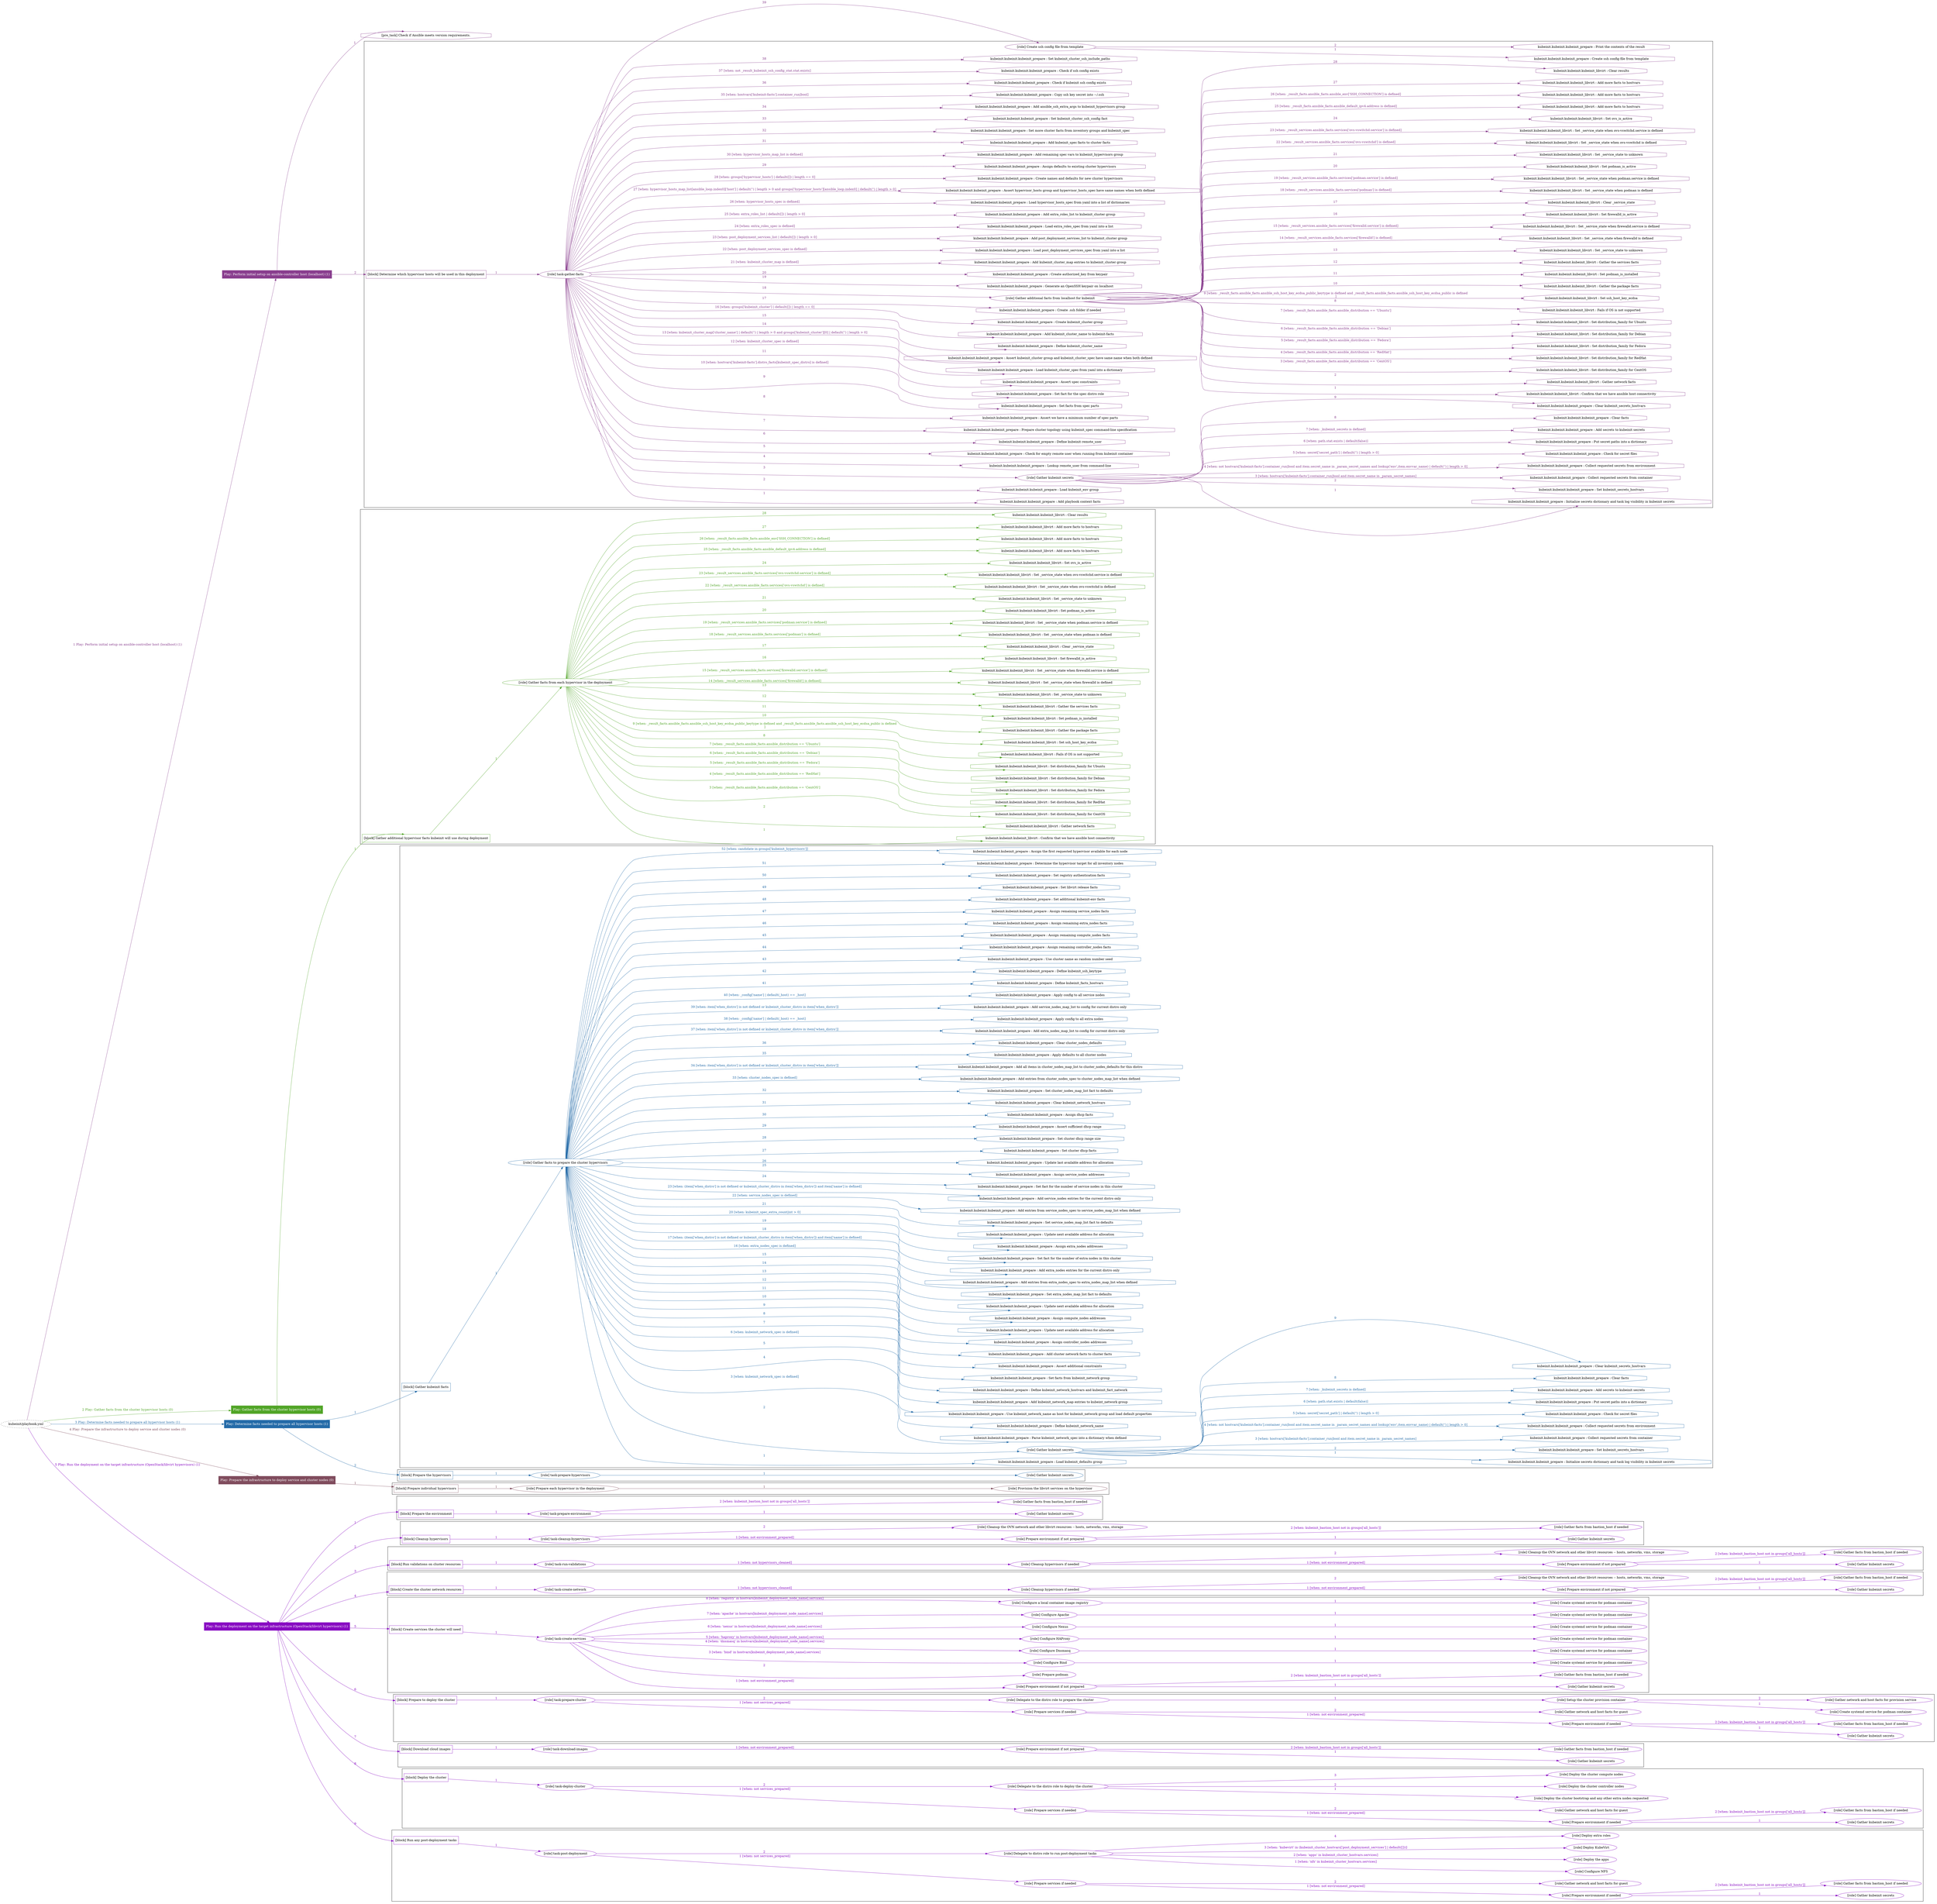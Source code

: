 digraph {
	graph [concentrate=true ordering=in rankdir=LR ratio=fill]
	edge [esep=5 sep=10]
	"kubeinit/playbook.yml" [URL="/home/runner/work/kubeinit/kubeinit/kubeinit/playbook.yml" id=playbook_6ca8df52 style=dotted]
	"kubeinit/playbook.yml" -> play_7b14042c [label="1 Play: Perform initial setup on ansible-controller host (localhost) (1)" color="#893e8e" fontcolor="#893e8e" id=edge_play_7b14042c labeltooltip="1 Play: Perform initial setup on ansible-controller host (localhost) (1)" tooltip="1 Play: Perform initial setup on ansible-controller host (localhost) (1)"]
	subgraph "Play: Perform initial setup on ansible-controller host (localhost) (1)" {
		play_7b14042c [label="Play: Perform initial setup on ansible-controller host (localhost) (1)" URL="/home/runner/work/kubeinit/kubeinit/kubeinit/playbook.yml" color="#893e8e" fontcolor="#ffffff" id=play_7b14042c shape=box style=filled tooltip=localhost]
		pre_task_0d38a930 [label="[pre_task] Check if Ansible meets version requirements." URL="/home/runner/work/kubeinit/kubeinit/kubeinit/playbook.yml" color="#893e8e" id=pre_task_0d38a930 shape=octagon tooltip="Check if Ansible meets version requirements."]
		play_7b14042c -> pre_task_0d38a930 [label="1 " color="#893e8e" fontcolor="#893e8e" id=edge_pre_task_0d38a930 labeltooltip="1 " tooltip="1 "]
		play_7b14042c -> block_47e69945 [label=2 color="#893e8e" fontcolor="#893e8e" id=edge_block_47e69945 labeltooltip=2 tooltip=2]
		subgraph cluster_block_47e69945 {
			block_47e69945 [label="[block] Determine which hypervisor hosts will be used in this deployment" URL="/home/runner/work/kubeinit/kubeinit/kubeinit/playbook.yml" color="#893e8e" id=block_47e69945 labeltooltip="Determine which hypervisor hosts will be used in this deployment" shape=box tooltip="Determine which hypervisor hosts will be used in this deployment"]
			block_47e69945 -> role_484de0a0 [label="1 " color="#893e8e" fontcolor="#893e8e" id=edge_role_484de0a0 labeltooltip="1 " tooltip="1 "]
			subgraph "task-gather-facts" {
				role_484de0a0 [label="[role] task-gather-facts" URL="/home/runner/work/kubeinit/kubeinit/kubeinit/playbook.yml" color="#893e8e" id=role_484de0a0 tooltip="task-gather-facts"]
				task_080d2dd8 [label="kubeinit.kubeinit.kubeinit_prepare : Add playbook context facts" URL="/home/runner/.ansible/collections/ansible_collections/kubeinit/kubeinit/roles/kubeinit_prepare/tasks/build_hypervisors_group.yml" color="#893e8e" id=task_080d2dd8 shape=octagon tooltip="kubeinit.kubeinit.kubeinit_prepare : Add playbook context facts"]
				role_484de0a0 -> task_080d2dd8 [label="1 " color="#893e8e" fontcolor="#893e8e" id=edge_task_080d2dd8 labeltooltip="1 " tooltip="1 "]
				task_de4ba6cc [label="kubeinit.kubeinit.kubeinit_prepare : Load kubeinit_env group" URL="/home/runner/.ansible/collections/ansible_collections/kubeinit/kubeinit/roles/kubeinit_prepare/tasks/build_hypervisors_group.yml" color="#893e8e" id=task_de4ba6cc shape=octagon tooltip="kubeinit.kubeinit.kubeinit_prepare : Load kubeinit_env group"]
				role_484de0a0 -> task_de4ba6cc [label="2 " color="#893e8e" fontcolor="#893e8e" id=edge_task_de4ba6cc labeltooltip="2 " tooltip="2 "]
				role_484de0a0 -> role_8aa68100 [label="3 " color="#893e8e" fontcolor="#893e8e" id=edge_role_8aa68100 labeltooltip="3 " tooltip="3 "]
				subgraph "Gather kubeinit secrets" {
					role_8aa68100 [label="[role] Gather kubeinit secrets" URL="/home/runner/.ansible/collections/ansible_collections/kubeinit/kubeinit/roles/kubeinit_prepare/tasks/build_hypervisors_group.yml" color="#893e8e" id=role_8aa68100 tooltip="Gather kubeinit secrets"]
					task_f6fe39f4 [label="kubeinit.kubeinit.kubeinit_prepare : Initialize secrets dictionary and task log visibility in kubeinit secrets" URL="/home/runner/.ansible/collections/ansible_collections/kubeinit/kubeinit/roles/kubeinit_prepare/tasks/gather_kubeinit_secrets.yml" color="#893e8e" id=task_f6fe39f4 shape=octagon tooltip="kubeinit.kubeinit.kubeinit_prepare : Initialize secrets dictionary and task log visibility in kubeinit secrets"]
					role_8aa68100 -> task_f6fe39f4 [label="1 " color="#893e8e" fontcolor="#893e8e" id=edge_task_f6fe39f4 labeltooltip="1 " tooltip="1 "]
					task_ceaf9ee1 [label="kubeinit.kubeinit.kubeinit_prepare : Set kubeinit_secrets_hostvars" URL="/home/runner/.ansible/collections/ansible_collections/kubeinit/kubeinit/roles/kubeinit_prepare/tasks/gather_kubeinit_secrets.yml" color="#893e8e" id=task_ceaf9ee1 shape=octagon tooltip="kubeinit.kubeinit.kubeinit_prepare : Set kubeinit_secrets_hostvars"]
					role_8aa68100 -> task_ceaf9ee1 [label="2 " color="#893e8e" fontcolor="#893e8e" id=edge_task_ceaf9ee1 labeltooltip="2 " tooltip="2 "]
					task_0070136c [label="kubeinit.kubeinit.kubeinit_prepare : Collect requested secrets from container" URL="/home/runner/.ansible/collections/ansible_collections/kubeinit/kubeinit/roles/kubeinit_prepare/tasks/gather_kubeinit_secrets.yml" color="#893e8e" id=task_0070136c shape=octagon tooltip="kubeinit.kubeinit.kubeinit_prepare : Collect requested secrets from container"]
					role_8aa68100 -> task_0070136c [label="3 [when: hostvars['kubeinit-facts'].container_run|bool and item.secret_name in _param_secret_names]" color="#893e8e" fontcolor="#893e8e" id=edge_task_0070136c labeltooltip="3 [when: hostvars['kubeinit-facts'].container_run|bool and item.secret_name in _param_secret_names]" tooltip="3 [when: hostvars['kubeinit-facts'].container_run|bool and item.secret_name in _param_secret_names]"]
					task_e32dc20a [label="kubeinit.kubeinit.kubeinit_prepare : Collect requested secrets from environment" URL="/home/runner/.ansible/collections/ansible_collections/kubeinit/kubeinit/roles/kubeinit_prepare/tasks/gather_kubeinit_secrets.yml" color="#893e8e" id=task_e32dc20a shape=octagon tooltip="kubeinit.kubeinit.kubeinit_prepare : Collect requested secrets from environment"]
					role_8aa68100 -> task_e32dc20a [label="4 [when: not hostvars['kubeinit-facts'].container_run|bool and item.secret_name in _param_secret_names and lookup('env',item.envvar_name) | default('') | length > 0]" color="#893e8e" fontcolor="#893e8e" id=edge_task_e32dc20a labeltooltip="4 [when: not hostvars['kubeinit-facts'].container_run|bool and item.secret_name in _param_secret_names and lookup('env',item.envvar_name) | default('') | length > 0]" tooltip="4 [when: not hostvars['kubeinit-facts'].container_run|bool and item.secret_name in _param_secret_names and lookup('env',item.envvar_name) | default('') | length > 0]"]
					task_f371d3a2 [label="kubeinit.kubeinit.kubeinit_prepare : Check for secret files" URL="/home/runner/.ansible/collections/ansible_collections/kubeinit/kubeinit/roles/kubeinit_prepare/tasks/gather_kubeinit_secrets.yml" color="#893e8e" id=task_f371d3a2 shape=octagon tooltip="kubeinit.kubeinit.kubeinit_prepare : Check for secret files"]
					role_8aa68100 -> task_f371d3a2 [label="5 [when: secret['secret_path'] | default('') | length > 0]" color="#893e8e" fontcolor="#893e8e" id=edge_task_f371d3a2 labeltooltip="5 [when: secret['secret_path'] | default('') | length > 0]" tooltip="5 [when: secret['secret_path'] | default('') | length > 0]"]
					task_50abd187 [label="kubeinit.kubeinit.kubeinit_prepare : Put secret paths into a dictionary" URL="/home/runner/.ansible/collections/ansible_collections/kubeinit/kubeinit/roles/kubeinit_prepare/tasks/gather_kubeinit_secrets.yml" color="#893e8e" id=task_50abd187 shape=octagon tooltip="kubeinit.kubeinit.kubeinit_prepare : Put secret paths into a dictionary"]
					role_8aa68100 -> task_50abd187 [label="6 [when: path.stat.exists | default(false)]" color="#893e8e" fontcolor="#893e8e" id=edge_task_50abd187 labeltooltip="6 [when: path.stat.exists | default(false)]" tooltip="6 [when: path.stat.exists | default(false)]"]
					task_262c3207 [label="kubeinit.kubeinit.kubeinit_prepare : Add secrets to kubeinit secrets" URL="/home/runner/.ansible/collections/ansible_collections/kubeinit/kubeinit/roles/kubeinit_prepare/tasks/gather_kubeinit_secrets.yml" color="#893e8e" id=task_262c3207 shape=octagon tooltip="kubeinit.kubeinit.kubeinit_prepare : Add secrets to kubeinit secrets"]
					role_8aa68100 -> task_262c3207 [label="7 [when: _kubeinit_secrets is defined]" color="#893e8e" fontcolor="#893e8e" id=edge_task_262c3207 labeltooltip="7 [when: _kubeinit_secrets is defined]" tooltip="7 [when: _kubeinit_secrets is defined]"]
					task_e3a9b5bb [label="kubeinit.kubeinit.kubeinit_prepare : Clear facts" URL="/home/runner/.ansible/collections/ansible_collections/kubeinit/kubeinit/roles/kubeinit_prepare/tasks/gather_kubeinit_secrets.yml" color="#893e8e" id=task_e3a9b5bb shape=octagon tooltip="kubeinit.kubeinit.kubeinit_prepare : Clear facts"]
					role_8aa68100 -> task_e3a9b5bb [label="8 " color="#893e8e" fontcolor="#893e8e" id=edge_task_e3a9b5bb labeltooltip="8 " tooltip="8 "]
					task_c6408910 [label="kubeinit.kubeinit.kubeinit_prepare : Clear kubeinit_secrets_hostvars" URL="/home/runner/.ansible/collections/ansible_collections/kubeinit/kubeinit/roles/kubeinit_prepare/tasks/gather_kubeinit_secrets.yml" color="#893e8e" id=task_c6408910 shape=octagon tooltip="kubeinit.kubeinit.kubeinit_prepare : Clear kubeinit_secrets_hostvars"]
					role_8aa68100 -> task_c6408910 [label="9 " color="#893e8e" fontcolor="#893e8e" id=edge_task_c6408910 labeltooltip="9 " tooltip="9 "]
				}
				task_03a972da [label="kubeinit.kubeinit.kubeinit_prepare : Lookup remote_user from command-line" URL="/home/runner/.ansible/collections/ansible_collections/kubeinit/kubeinit/roles/kubeinit_prepare/tasks/build_hypervisors_group.yml" color="#893e8e" id=task_03a972da shape=octagon tooltip="kubeinit.kubeinit.kubeinit_prepare : Lookup remote_user from command-line"]
				role_484de0a0 -> task_03a972da [label="4 " color="#893e8e" fontcolor="#893e8e" id=edge_task_03a972da labeltooltip="4 " tooltip="4 "]
				task_89cd49f2 [label="kubeinit.kubeinit.kubeinit_prepare : Check for empty remote user when running from kubeinit container" URL="/home/runner/.ansible/collections/ansible_collections/kubeinit/kubeinit/roles/kubeinit_prepare/tasks/build_hypervisors_group.yml" color="#893e8e" id=task_89cd49f2 shape=octagon tooltip="kubeinit.kubeinit.kubeinit_prepare : Check for empty remote user when running from kubeinit container"]
				role_484de0a0 -> task_89cd49f2 [label="5 " color="#893e8e" fontcolor="#893e8e" id=edge_task_89cd49f2 labeltooltip="5 " tooltip="5 "]
				task_4529b1c7 [label="kubeinit.kubeinit.kubeinit_prepare : Define kubeinit remote_user" URL="/home/runner/.ansible/collections/ansible_collections/kubeinit/kubeinit/roles/kubeinit_prepare/tasks/build_hypervisors_group.yml" color="#893e8e" id=task_4529b1c7 shape=octagon tooltip="kubeinit.kubeinit.kubeinit_prepare : Define kubeinit remote_user"]
				role_484de0a0 -> task_4529b1c7 [label="6 " color="#893e8e" fontcolor="#893e8e" id=edge_task_4529b1c7 labeltooltip="6 " tooltip="6 "]
				task_fc35d2ec [label="kubeinit.kubeinit.kubeinit_prepare : Prepare cluster topology using kubeinit_spec command-line specification" URL="/home/runner/.ansible/collections/ansible_collections/kubeinit/kubeinit/roles/kubeinit_prepare/tasks/build_hypervisors_group.yml" color="#893e8e" id=task_fc35d2ec shape=octagon tooltip="kubeinit.kubeinit.kubeinit_prepare : Prepare cluster topology using kubeinit_spec command-line specification"]
				role_484de0a0 -> task_fc35d2ec [label="7 " color="#893e8e" fontcolor="#893e8e" id=edge_task_fc35d2ec labeltooltip="7 " tooltip="7 "]
				task_81fd6bb9 [label="kubeinit.kubeinit.kubeinit_prepare : Assert we have a minimum number of spec parts" URL="/home/runner/.ansible/collections/ansible_collections/kubeinit/kubeinit/roles/kubeinit_prepare/tasks/build_hypervisors_group.yml" color="#893e8e" id=task_81fd6bb9 shape=octagon tooltip="kubeinit.kubeinit.kubeinit_prepare : Assert we have a minimum number of spec parts"]
				role_484de0a0 -> task_81fd6bb9 [label="8 " color="#893e8e" fontcolor="#893e8e" id=edge_task_81fd6bb9 labeltooltip="8 " tooltip="8 "]
				task_1732f2d4 [label="kubeinit.kubeinit.kubeinit_prepare : Set facts from spec parts" URL="/home/runner/.ansible/collections/ansible_collections/kubeinit/kubeinit/roles/kubeinit_prepare/tasks/build_hypervisors_group.yml" color="#893e8e" id=task_1732f2d4 shape=octagon tooltip="kubeinit.kubeinit.kubeinit_prepare : Set facts from spec parts"]
				role_484de0a0 -> task_1732f2d4 [label="9 " color="#893e8e" fontcolor="#893e8e" id=edge_task_1732f2d4 labeltooltip="9 " tooltip="9 "]
				task_091fd5df [label="kubeinit.kubeinit.kubeinit_prepare : Set fact for the spec distro role" URL="/home/runner/.ansible/collections/ansible_collections/kubeinit/kubeinit/roles/kubeinit_prepare/tasks/build_hypervisors_group.yml" color="#893e8e" id=task_091fd5df shape=octagon tooltip="kubeinit.kubeinit.kubeinit_prepare : Set fact for the spec distro role"]
				role_484de0a0 -> task_091fd5df [label="10 [when: hostvars['kubeinit-facts'].distro_facts[kubeinit_spec_distro] is defined]" color="#893e8e" fontcolor="#893e8e" id=edge_task_091fd5df labeltooltip="10 [when: hostvars['kubeinit-facts'].distro_facts[kubeinit_spec_distro] is defined]" tooltip="10 [when: hostvars['kubeinit-facts'].distro_facts[kubeinit_spec_distro] is defined]"]
				task_0284d049 [label="kubeinit.kubeinit.kubeinit_prepare : Assert spec constraints" URL="/home/runner/.ansible/collections/ansible_collections/kubeinit/kubeinit/roles/kubeinit_prepare/tasks/build_hypervisors_group.yml" color="#893e8e" id=task_0284d049 shape=octagon tooltip="kubeinit.kubeinit.kubeinit_prepare : Assert spec constraints"]
				role_484de0a0 -> task_0284d049 [label="11 " color="#893e8e" fontcolor="#893e8e" id=edge_task_0284d049 labeltooltip="11 " tooltip="11 "]
				task_49eab33b [label="kubeinit.kubeinit.kubeinit_prepare : Load kubeinit_cluster_spec from yaml into a dictionary" URL="/home/runner/.ansible/collections/ansible_collections/kubeinit/kubeinit/roles/kubeinit_prepare/tasks/build_hypervisors_group.yml" color="#893e8e" id=task_49eab33b shape=octagon tooltip="kubeinit.kubeinit.kubeinit_prepare : Load kubeinit_cluster_spec from yaml into a dictionary"]
				role_484de0a0 -> task_49eab33b [label="12 [when: kubeinit_cluster_spec is defined]" color="#893e8e" fontcolor="#893e8e" id=edge_task_49eab33b labeltooltip="12 [when: kubeinit_cluster_spec is defined]" tooltip="12 [when: kubeinit_cluster_spec is defined]"]
				task_91c6d2ed [label="kubeinit.kubeinit.kubeinit_prepare : Assert kubeinit_cluster group and kubeinit_cluster_spec have same name when both defined" URL="/home/runner/.ansible/collections/ansible_collections/kubeinit/kubeinit/roles/kubeinit_prepare/tasks/build_hypervisors_group.yml" color="#893e8e" id=task_91c6d2ed shape=octagon tooltip="kubeinit.kubeinit.kubeinit_prepare : Assert kubeinit_cluster group and kubeinit_cluster_spec have same name when both defined"]
				role_484de0a0 -> task_91c6d2ed [label="13 [when: kubeinit_cluster_map['cluster_name'] | default('') | length > 0 and groups['kubeinit_cluster'][0] | default('') | length > 0]" color="#893e8e" fontcolor="#893e8e" id=edge_task_91c6d2ed labeltooltip="13 [when: kubeinit_cluster_map['cluster_name'] | default('') | length > 0 and groups['kubeinit_cluster'][0] | default('') | length > 0]" tooltip="13 [when: kubeinit_cluster_map['cluster_name'] | default('') | length > 0 and groups['kubeinit_cluster'][0] | default('') | length > 0]"]
				task_8fd9c05c [label="kubeinit.kubeinit.kubeinit_prepare : Define kubeinit_cluster_name" URL="/home/runner/.ansible/collections/ansible_collections/kubeinit/kubeinit/roles/kubeinit_prepare/tasks/build_hypervisors_group.yml" color="#893e8e" id=task_8fd9c05c shape=octagon tooltip="kubeinit.kubeinit.kubeinit_prepare : Define kubeinit_cluster_name"]
				role_484de0a0 -> task_8fd9c05c [label="14 " color="#893e8e" fontcolor="#893e8e" id=edge_task_8fd9c05c labeltooltip="14 " tooltip="14 "]
				task_6ef4baea [label="kubeinit.kubeinit.kubeinit_prepare : Add kubeinit_cluster_name to kubeinit-facts" URL="/home/runner/.ansible/collections/ansible_collections/kubeinit/kubeinit/roles/kubeinit_prepare/tasks/build_hypervisors_group.yml" color="#893e8e" id=task_6ef4baea shape=octagon tooltip="kubeinit.kubeinit.kubeinit_prepare : Add kubeinit_cluster_name to kubeinit-facts"]
				role_484de0a0 -> task_6ef4baea [label="15 " color="#893e8e" fontcolor="#893e8e" id=edge_task_6ef4baea labeltooltip="15 " tooltip="15 "]
				task_21f48f17 [label="kubeinit.kubeinit.kubeinit_prepare : Create kubeinit_cluster group" URL="/home/runner/.ansible/collections/ansible_collections/kubeinit/kubeinit/roles/kubeinit_prepare/tasks/build_hypervisors_group.yml" color="#893e8e" id=task_21f48f17 shape=octagon tooltip="kubeinit.kubeinit.kubeinit_prepare : Create kubeinit_cluster group"]
				role_484de0a0 -> task_21f48f17 [label="16 [when: groups['kubeinit_cluster'] | default([]) | length == 0]" color="#893e8e" fontcolor="#893e8e" id=edge_task_21f48f17 labeltooltip="16 [when: groups['kubeinit_cluster'] | default([]) | length == 0]" tooltip="16 [when: groups['kubeinit_cluster'] | default([]) | length == 0]"]
				task_66e5405f [label="kubeinit.kubeinit.kubeinit_prepare : Create .ssh folder if needed" URL="/home/runner/.ansible/collections/ansible_collections/kubeinit/kubeinit/roles/kubeinit_prepare/tasks/build_hypervisors_group.yml" color="#893e8e" id=task_66e5405f shape=octagon tooltip="kubeinit.kubeinit.kubeinit_prepare : Create .ssh folder if needed"]
				role_484de0a0 -> task_66e5405f [label="17 " color="#893e8e" fontcolor="#893e8e" id=edge_task_66e5405f labeltooltip="17 " tooltip="17 "]
				role_484de0a0 -> role_24c1f318 [label="18 " color="#893e8e" fontcolor="#893e8e" id=edge_role_24c1f318 labeltooltip="18 " tooltip="18 "]
				subgraph "Gather additional facts from localhost for kubeinit" {
					role_24c1f318 [label="[role] Gather additional facts from localhost for kubeinit" URL="/home/runner/.ansible/collections/ansible_collections/kubeinit/kubeinit/roles/kubeinit_prepare/tasks/build_hypervisors_group.yml" color="#893e8e" id=role_24c1f318 tooltip="Gather additional facts from localhost for kubeinit"]
					task_1b43a06f [label="kubeinit.kubeinit.kubeinit_libvirt : Confirm that we have ansible host connectivity" URL="/home/runner/.ansible/collections/ansible_collections/kubeinit/kubeinit/roles/kubeinit_libvirt/tasks/gather_host_facts.yml" color="#893e8e" id=task_1b43a06f shape=octagon tooltip="kubeinit.kubeinit.kubeinit_libvirt : Confirm that we have ansible host connectivity"]
					role_24c1f318 -> task_1b43a06f [label="1 " color="#893e8e" fontcolor="#893e8e" id=edge_task_1b43a06f labeltooltip="1 " tooltip="1 "]
					task_796d6d2a [label="kubeinit.kubeinit.kubeinit_libvirt : Gather network facts" URL="/home/runner/.ansible/collections/ansible_collections/kubeinit/kubeinit/roles/kubeinit_libvirt/tasks/gather_host_facts.yml" color="#893e8e" id=task_796d6d2a shape=octagon tooltip="kubeinit.kubeinit.kubeinit_libvirt : Gather network facts"]
					role_24c1f318 -> task_796d6d2a [label="2 " color="#893e8e" fontcolor="#893e8e" id=edge_task_796d6d2a labeltooltip="2 " tooltip="2 "]
					task_74ece8d2 [label="kubeinit.kubeinit.kubeinit_libvirt : Set distribution_family for CentOS" URL="/home/runner/.ansible/collections/ansible_collections/kubeinit/kubeinit/roles/kubeinit_libvirt/tasks/gather_host_facts.yml" color="#893e8e" id=task_74ece8d2 shape=octagon tooltip="kubeinit.kubeinit.kubeinit_libvirt : Set distribution_family for CentOS"]
					role_24c1f318 -> task_74ece8d2 [label="3 [when: _result_facts.ansible_facts.ansible_distribution == 'CentOS']" color="#893e8e" fontcolor="#893e8e" id=edge_task_74ece8d2 labeltooltip="3 [when: _result_facts.ansible_facts.ansible_distribution == 'CentOS']" tooltip="3 [when: _result_facts.ansible_facts.ansible_distribution == 'CentOS']"]
					task_e892a951 [label="kubeinit.kubeinit.kubeinit_libvirt : Set distribution_family for RedHat" URL="/home/runner/.ansible/collections/ansible_collections/kubeinit/kubeinit/roles/kubeinit_libvirt/tasks/gather_host_facts.yml" color="#893e8e" id=task_e892a951 shape=octagon tooltip="kubeinit.kubeinit.kubeinit_libvirt : Set distribution_family for RedHat"]
					role_24c1f318 -> task_e892a951 [label="4 [when: _result_facts.ansible_facts.ansible_distribution == 'RedHat']" color="#893e8e" fontcolor="#893e8e" id=edge_task_e892a951 labeltooltip="4 [when: _result_facts.ansible_facts.ansible_distribution == 'RedHat']" tooltip="4 [when: _result_facts.ansible_facts.ansible_distribution == 'RedHat']"]
					task_0078b1aa [label="kubeinit.kubeinit.kubeinit_libvirt : Set distribution_family for Fedora" URL="/home/runner/.ansible/collections/ansible_collections/kubeinit/kubeinit/roles/kubeinit_libvirt/tasks/gather_host_facts.yml" color="#893e8e" id=task_0078b1aa shape=octagon tooltip="kubeinit.kubeinit.kubeinit_libvirt : Set distribution_family for Fedora"]
					role_24c1f318 -> task_0078b1aa [label="5 [when: _result_facts.ansible_facts.ansible_distribution == 'Fedora']" color="#893e8e" fontcolor="#893e8e" id=edge_task_0078b1aa labeltooltip="5 [when: _result_facts.ansible_facts.ansible_distribution == 'Fedora']" tooltip="5 [when: _result_facts.ansible_facts.ansible_distribution == 'Fedora']"]
					task_00a2cfb8 [label="kubeinit.kubeinit.kubeinit_libvirt : Set distribution_family for Debian" URL="/home/runner/.ansible/collections/ansible_collections/kubeinit/kubeinit/roles/kubeinit_libvirt/tasks/gather_host_facts.yml" color="#893e8e" id=task_00a2cfb8 shape=octagon tooltip="kubeinit.kubeinit.kubeinit_libvirt : Set distribution_family for Debian"]
					role_24c1f318 -> task_00a2cfb8 [label="6 [when: _result_facts.ansible_facts.ansible_distribution == 'Debian']" color="#893e8e" fontcolor="#893e8e" id=edge_task_00a2cfb8 labeltooltip="6 [when: _result_facts.ansible_facts.ansible_distribution == 'Debian']" tooltip="6 [when: _result_facts.ansible_facts.ansible_distribution == 'Debian']"]
					task_058f409f [label="kubeinit.kubeinit.kubeinit_libvirt : Set distribution_family for Ubuntu" URL="/home/runner/.ansible/collections/ansible_collections/kubeinit/kubeinit/roles/kubeinit_libvirt/tasks/gather_host_facts.yml" color="#893e8e" id=task_058f409f shape=octagon tooltip="kubeinit.kubeinit.kubeinit_libvirt : Set distribution_family for Ubuntu"]
					role_24c1f318 -> task_058f409f [label="7 [when: _result_facts.ansible_facts.ansible_distribution == 'Ubuntu']" color="#893e8e" fontcolor="#893e8e" id=edge_task_058f409f labeltooltip="7 [when: _result_facts.ansible_facts.ansible_distribution == 'Ubuntu']" tooltip="7 [when: _result_facts.ansible_facts.ansible_distribution == 'Ubuntu']"]
					task_fe675bb7 [label="kubeinit.kubeinit.kubeinit_libvirt : Fails if OS is not supported" URL="/home/runner/.ansible/collections/ansible_collections/kubeinit/kubeinit/roles/kubeinit_libvirt/tasks/gather_host_facts.yml" color="#893e8e" id=task_fe675bb7 shape=octagon tooltip="kubeinit.kubeinit.kubeinit_libvirt : Fails if OS is not supported"]
					role_24c1f318 -> task_fe675bb7 [label="8 " color="#893e8e" fontcolor="#893e8e" id=edge_task_fe675bb7 labeltooltip="8 " tooltip="8 "]
					task_fe302a98 [label="kubeinit.kubeinit.kubeinit_libvirt : Set ssh_host_key_ecdsa" URL="/home/runner/.ansible/collections/ansible_collections/kubeinit/kubeinit/roles/kubeinit_libvirt/tasks/gather_host_facts.yml" color="#893e8e" id=task_fe302a98 shape=octagon tooltip="kubeinit.kubeinit.kubeinit_libvirt : Set ssh_host_key_ecdsa"]
					role_24c1f318 -> task_fe302a98 [label="9 [when: _result_facts.ansible_facts.ansible_ssh_host_key_ecdsa_public_keytype is defined and _result_facts.ansible_facts.ansible_ssh_host_key_ecdsa_public is defined
]" color="#893e8e" fontcolor="#893e8e" id=edge_task_fe302a98 labeltooltip="9 [when: _result_facts.ansible_facts.ansible_ssh_host_key_ecdsa_public_keytype is defined and _result_facts.ansible_facts.ansible_ssh_host_key_ecdsa_public is defined
]" tooltip="9 [when: _result_facts.ansible_facts.ansible_ssh_host_key_ecdsa_public_keytype is defined and _result_facts.ansible_facts.ansible_ssh_host_key_ecdsa_public is defined
]"]
					task_a39561aa [label="kubeinit.kubeinit.kubeinit_libvirt : Gather the package facts" URL="/home/runner/.ansible/collections/ansible_collections/kubeinit/kubeinit/roles/kubeinit_libvirt/tasks/gather_host_facts.yml" color="#893e8e" id=task_a39561aa shape=octagon tooltip="kubeinit.kubeinit.kubeinit_libvirt : Gather the package facts"]
					role_24c1f318 -> task_a39561aa [label="10 " color="#893e8e" fontcolor="#893e8e" id=edge_task_a39561aa labeltooltip="10 " tooltip="10 "]
					task_1077f993 [label="kubeinit.kubeinit.kubeinit_libvirt : Set podman_is_installed" URL="/home/runner/.ansible/collections/ansible_collections/kubeinit/kubeinit/roles/kubeinit_libvirt/tasks/gather_host_facts.yml" color="#893e8e" id=task_1077f993 shape=octagon tooltip="kubeinit.kubeinit.kubeinit_libvirt : Set podman_is_installed"]
					role_24c1f318 -> task_1077f993 [label="11 " color="#893e8e" fontcolor="#893e8e" id=edge_task_1077f993 labeltooltip="11 " tooltip="11 "]
					task_f295b3d8 [label="kubeinit.kubeinit.kubeinit_libvirt : Gather the services facts" URL="/home/runner/.ansible/collections/ansible_collections/kubeinit/kubeinit/roles/kubeinit_libvirt/tasks/gather_host_facts.yml" color="#893e8e" id=task_f295b3d8 shape=octagon tooltip="kubeinit.kubeinit.kubeinit_libvirt : Gather the services facts"]
					role_24c1f318 -> task_f295b3d8 [label="12 " color="#893e8e" fontcolor="#893e8e" id=edge_task_f295b3d8 labeltooltip="12 " tooltip="12 "]
					task_6f7ea260 [label="kubeinit.kubeinit.kubeinit_libvirt : Set _service_state to unknown" URL="/home/runner/.ansible/collections/ansible_collections/kubeinit/kubeinit/roles/kubeinit_libvirt/tasks/gather_host_facts.yml" color="#893e8e" id=task_6f7ea260 shape=octagon tooltip="kubeinit.kubeinit.kubeinit_libvirt : Set _service_state to unknown"]
					role_24c1f318 -> task_6f7ea260 [label="13 " color="#893e8e" fontcolor="#893e8e" id=edge_task_6f7ea260 labeltooltip="13 " tooltip="13 "]
					task_d5961f4d [label="kubeinit.kubeinit.kubeinit_libvirt : Set _service_state when firewalld is defined" URL="/home/runner/.ansible/collections/ansible_collections/kubeinit/kubeinit/roles/kubeinit_libvirt/tasks/gather_host_facts.yml" color="#893e8e" id=task_d5961f4d shape=octagon tooltip="kubeinit.kubeinit.kubeinit_libvirt : Set _service_state when firewalld is defined"]
					role_24c1f318 -> task_d5961f4d [label="14 [when: _result_services.ansible_facts.services['firewalld'] is defined]" color="#893e8e" fontcolor="#893e8e" id=edge_task_d5961f4d labeltooltip="14 [when: _result_services.ansible_facts.services['firewalld'] is defined]" tooltip="14 [when: _result_services.ansible_facts.services['firewalld'] is defined]"]
					task_fe84317f [label="kubeinit.kubeinit.kubeinit_libvirt : Set _service_state when firewalld.service is defined" URL="/home/runner/.ansible/collections/ansible_collections/kubeinit/kubeinit/roles/kubeinit_libvirt/tasks/gather_host_facts.yml" color="#893e8e" id=task_fe84317f shape=octagon tooltip="kubeinit.kubeinit.kubeinit_libvirt : Set _service_state when firewalld.service is defined"]
					role_24c1f318 -> task_fe84317f [label="15 [when: _result_services.ansible_facts.services['firewalld.service'] is defined]" color="#893e8e" fontcolor="#893e8e" id=edge_task_fe84317f labeltooltip="15 [when: _result_services.ansible_facts.services['firewalld.service'] is defined]" tooltip="15 [when: _result_services.ansible_facts.services['firewalld.service'] is defined]"]
					task_95f09a2e [label="kubeinit.kubeinit.kubeinit_libvirt : Set firewalld_is_active" URL="/home/runner/.ansible/collections/ansible_collections/kubeinit/kubeinit/roles/kubeinit_libvirt/tasks/gather_host_facts.yml" color="#893e8e" id=task_95f09a2e shape=octagon tooltip="kubeinit.kubeinit.kubeinit_libvirt : Set firewalld_is_active"]
					role_24c1f318 -> task_95f09a2e [label="16 " color="#893e8e" fontcolor="#893e8e" id=edge_task_95f09a2e labeltooltip="16 " tooltip="16 "]
					task_a45500c1 [label="kubeinit.kubeinit.kubeinit_libvirt : Clear _service_state" URL="/home/runner/.ansible/collections/ansible_collections/kubeinit/kubeinit/roles/kubeinit_libvirt/tasks/gather_host_facts.yml" color="#893e8e" id=task_a45500c1 shape=octagon tooltip="kubeinit.kubeinit.kubeinit_libvirt : Clear _service_state"]
					role_24c1f318 -> task_a45500c1 [label="17 " color="#893e8e" fontcolor="#893e8e" id=edge_task_a45500c1 labeltooltip="17 " tooltip="17 "]
					task_eeba4f9a [label="kubeinit.kubeinit.kubeinit_libvirt : Set _service_state when podman is defined" URL="/home/runner/.ansible/collections/ansible_collections/kubeinit/kubeinit/roles/kubeinit_libvirt/tasks/gather_host_facts.yml" color="#893e8e" id=task_eeba4f9a shape=octagon tooltip="kubeinit.kubeinit.kubeinit_libvirt : Set _service_state when podman is defined"]
					role_24c1f318 -> task_eeba4f9a [label="18 [when: _result_services.ansible_facts.services['podman'] is defined]" color="#893e8e" fontcolor="#893e8e" id=edge_task_eeba4f9a labeltooltip="18 [when: _result_services.ansible_facts.services['podman'] is defined]" tooltip="18 [when: _result_services.ansible_facts.services['podman'] is defined]"]
					task_92a9bf6e [label="kubeinit.kubeinit.kubeinit_libvirt : Set _service_state when podman.service is defined" URL="/home/runner/.ansible/collections/ansible_collections/kubeinit/kubeinit/roles/kubeinit_libvirt/tasks/gather_host_facts.yml" color="#893e8e" id=task_92a9bf6e shape=octagon tooltip="kubeinit.kubeinit.kubeinit_libvirt : Set _service_state when podman.service is defined"]
					role_24c1f318 -> task_92a9bf6e [label="19 [when: _result_services.ansible_facts.services['podman.service'] is defined]" color="#893e8e" fontcolor="#893e8e" id=edge_task_92a9bf6e labeltooltip="19 [when: _result_services.ansible_facts.services['podman.service'] is defined]" tooltip="19 [when: _result_services.ansible_facts.services['podman.service'] is defined]"]
					task_e6be3105 [label="kubeinit.kubeinit.kubeinit_libvirt : Set podman_is_active" URL="/home/runner/.ansible/collections/ansible_collections/kubeinit/kubeinit/roles/kubeinit_libvirt/tasks/gather_host_facts.yml" color="#893e8e" id=task_e6be3105 shape=octagon tooltip="kubeinit.kubeinit.kubeinit_libvirt : Set podman_is_active"]
					role_24c1f318 -> task_e6be3105 [label="20 " color="#893e8e" fontcolor="#893e8e" id=edge_task_e6be3105 labeltooltip="20 " tooltip="20 "]
					task_cbedb1cf [label="kubeinit.kubeinit.kubeinit_libvirt : Set _service_state to unknown" URL="/home/runner/.ansible/collections/ansible_collections/kubeinit/kubeinit/roles/kubeinit_libvirt/tasks/gather_host_facts.yml" color="#893e8e" id=task_cbedb1cf shape=octagon tooltip="kubeinit.kubeinit.kubeinit_libvirt : Set _service_state to unknown"]
					role_24c1f318 -> task_cbedb1cf [label="21 " color="#893e8e" fontcolor="#893e8e" id=edge_task_cbedb1cf labeltooltip="21 " tooltip="21 "]
					task_d54e46bc [label="kubeinit.kubeinit.kubeinit_libvirt : Set _service_state when ovs-vswitchd is defined" URL="/home/runner/.ansible/collections/ansible_collections/kubeinit/kubeinit/roles/kubeinit_libvirt/tasks/gather_host_facts.yml" color="#893e8e" id=task_d54e46bc shape=octagon tooltip="kubeinit.kubeinit.kubeinit_libvirt : Set _service_state when ovs-vswitchd is defined"]
					role_24c1f318 -> task_d54e46bc [label="22 [when: _result_services.ansible_facts.services['ovs-vswitchd'] is defined]" color="#893e8e" fontcolor="#893e8e" id=edge_task_d54e46bc labeltooltip="22 [when: _result_services.ansible_facts.services['ovs-vswitchd'] is defined]" tooltip="22 [when: _result_services.ansible_facts.services['ovs-vswitchd'] is defined]"]
					task_95cfe403 [label="kubeinit.kubeinit.kubeinit_libvirt : Set _service_state when ovs-vswitchd.service is defined" URL="/home/runner/.ansible/collections/ansible_collections/kubeinit/kubeinit/roles/kubeinit_libvirt/tasks/gather_host_facts.yml" color="#893e8e" id=task_95cfe403 shape=octagon tooltip="kubeinit.kubeinit.kubeinit_libvirt : Set _service_state when ovs-vswitchd.service is defined"]
					role_24c1f318 -> task_95cfe403 [label="23 [when: _result_services.ansible_facts.services['ovs-vswitchd.service'] is defined]" color="#893e8e" fontcolor="#893e8e" id=edge_task_95cfe403 labeltooltip="23 [when: _result_services.ansible_facts.services['ovs-vswitchd.service'] is defined]" tooltip="23 [when: _result_services.ansible_facts.services['ovs-vswitchd.service'] is defined]"]
					task_be46f554 [label="kubeinit.kubeinit.kubeinit_libvirt : Set ovs_is_active" URL="/home/runner/.ansible/collections/ansible_collections/kubeinit/kubeinit/roles/kubeinit_libvirt/tasks/gather_host_facts.yml" color="#893e8e" id=task_be46f554 shape=octagon tooltip="kubeinit.kubeinit.kubeinit_libvirt : Set ovs_is_active"]
					role_24c1f318 -> task_be46f554 [label="24 " color="#893e8e" fontcolor="#893e8e" id=edge_task_be46f554 labeltooltip="24 " tooltip="24 "]
					task_b8947000 [label="kubeinit.kubeinit.kubeinit_libvirt : Add more facts to hostvars" URL="/home/runner/.ansible/collections/ansible_collections/kubeinit/kubeinit/roles/kubeinit_libvirt/tasks/gather_host_facts.yml" color="#893e8e" id=task_b8947000 shape=octagon tooltip="kubeinit.kubeinit.kubeinit_libvirt : Add more facts to hostvars"]
					role_24c1f318 -> task_b8947000 [label="25 [when: _result_facts.ansible_facts.ansible_default_ipv4.address is defined]" color="#893e8e" fontcolor="#893e8e" id=edge_task_b8947000 labeltooltip="25 [when: _result_facts.ansible_facts.ansible_default_ipv4.address is defined]" tooltip="25 [when: _result_facts.ansible_facts.ansible_default_ipv4.address is defined]"]
					task_b120f924 [label="kubeinit.kubeinit.kubeinit_libvirt : Add more facts to hostvars" URL="/home/runner/.ansible/collections/ansible_collections/kubeinit/kubeinit/roles/kubeinit_libvirt/tasks/gather_host_facts.yml" color="#893e8e" id=task_b120f924 shape=octagon tooltip="kubeinit.kubeinit.kubeinit_libvirt : Add more facts to hostvars"]
					role_24c1f318 -> task_b120f924 [label="26 [when: _result_facts.ansible_facts.ansible_env['SSH_CONNECTION'] is defined]" color="#893e8e" fontcolor="#893e8e" id=edge_task_b120f924 labeltooltip="26 [when: _result_facts.ansible_facts.ansible_env['SSH_CONNECTION'] is defined]" tooltip="26 [when: _result_facts.ansible_facts.ansible_env['SSH_CONNECTION'] is defined]"]
					task_aa09edfc [label="kubeinit.kubeinit.kubeinit_libvirt : Add more facts to hostvars" URL="/home/runner/.ansible/collections/ansible_collections/kubeinit/kubeinit/roles/kubeinit_libvirt/tasks/gather_host_facts.yml" color="#893e8e" id=task_aa09edfc shape=octagon tooltip="kubeinit.kubeinit.kubeinit_libvirt : Add more facts to hostvars"]
					role_24c1f318 -> task_aa09edfc [label="27 " color="#893e8e" fontcolor="#893e8e" id=edge_task_aa09edfc labeltooltip="27 " tooltip="27 "]
					task_21be9f29 [label="kubeinit.kubeinit.kubeinit_libvirt : Clear results" URL="/home/runner/.ansible/collections/ansible_collections/kubeinit/kubeinit/roles/kubeinit_libvirt/tasks/gather_host_facts.yml" color="#893e8e" id=task_21be9f29 shape=octagon tooltip="kubeinit.kubeinit.kubeinit_libvirt : Clear results"]
					role_24c1f318 -> task_21be9f29 [label="28 " color="#893e8e" fontcolor="#893e8e" id=edge_task_21be9f29 labeltooltip="28 " tooltip="28 "]
				}
				task_eb541886 [label="kubeinit.kubeinit.kubeinit_prepare : Generate an OpenSSH keypair on localhost" URL="/home/runner/.ansible/collections/ansible_collections/kubeinit/kubeinit/roles/kubeinit_prepare/tasks/build_hypervisors_group.yml" color="#893e8e" id=task_eb541886 shape=octagon tooltip="kubeinit.kubeinit.kubeinit_prepare : Generate an OpenSSH keypair on localhost"]
				role_484de0a0 -> task_eb541886 [label="19 " color="#893e8e" fontcolor="#893e8e" id=edge_task_eb541886 labeltooltip="19 " tooltip="19 "]
				task_1b7df85f [label="kubeinit.kubeinit.kubeinit_prepare : Create authorized_key from keypair" URL="/home/runner/.ansible/collections/ansible_collections/kubeinit/kubeinit/roles/kubeinit_prepare/tasks/build_hypervisors_group.yml" color="#893e8e" id=task_1b7df85f shape=octagon tooltip="kubeinit.kubeinit.kubeinit_prepare : Create authorized_key from keypair"]
				role_484de0a0 -> task_1b7df85f [label="20 " color="#893e8e" fontcolor="#893e8e" id=edge_task_1b7df85f labeltooltip="20 " tooltip="20 "]
				task_34d3ef75 [label="kubeinit.kubeinit.kubeinit_prepare : Add kubeinit_cluster_map entries to kubeinit_cluster group" URL="/home/runner/.ansible/collections/ansible_collections/kubeinit/kubeinit/roles/kubeinit_prepare/tasks/build_hypervisors_group.yml" color="#893e8e" id=task_34d3ef75 shape=octagon tooltip="kubeinit.kubeinit.kubeinit_prepare : Add kubeinit_cluster_map entries to kubeinit_cluster group"]
				role_484de0a0 -> task_34d3ef75 [label="21 [when: kubeinit_cluster_map is defined]" color="#893e8e" fontcolor="#893e8e" id=edge_task_34d3ef75 labeltooltip="21 [when: kubeinit_cluster_map is defined]" tooltip="21 [when: kubeinit_cluster_map is defined]"]
				task_7855c51c [label="kubeinit.kubeinit.kubeinit_prepare : Load post_deployment_services_spec from yaml into a list" URL="/home/runner/.ansible/collections/ansible_collections/kubeinit/kubeinit/roles/kubeinit_prepare/tasks/build_hypervisors_group.yml" color="#893e8e" id=task_7855c51c shape=octagon tooltip="kubeinit.kubeinit.kubeinit_prepare : Load post_deployment_services_spec from yaml into a list"]
				role_484de0a0 -> task_7855c51c [label="22 [when: post_deployment_services_spec is defined]" color="#893e8e" fontcolor="#893e8e" id=edge_task_7855c51c labeltooltip="22 [when: post_deployment_services_spec is defined]" tooltip="22 [when: post_deployment_services_spec is defined]"]
				task_3697895e [label="kubeinit.kubeinit.kubeinit_prepare : Add post_deployment_services_list to kubeinit_cluster group" URL="/home/runner/.ansible/collections/ansible_collections/kubeinit/kubeinit/roles/kubeinit_prepare/tasks/build_hypervisors_group.yml" color="#893e8e" id=task_3697895e shape=octagon tooltip="kubeinit.kubeinit.kubeinit_prepare : Add post_deployment_services_list to kubeinit_cluster group"]
				role_484de0a0 -> task_3697895e [label="23 [when: post_deployment_services_list | default([]) | length > 0]" color="#893e8e" fontcolor="#893e8e" id=edge_task_3697895e labeltooltip="23 [when: post_deployment_services_list | default([]) | length > 0]" tooltip="23 [when: post_deployment_services_list | default([]) | length > 0]"]
				task_398e7aa2 [label="kubeinit.kubeinit.kubeinit_prepare : Load extra_roles_spec from yaml into a list" URL="/home/runner/.ansible/collections/ansible_collections/kubeinit/kubeinit/roles/kubeinit_prepare/tasks/build_hypervisors_group.yml" color="#893e8e" id=task_398e7aa2 shape=octagon tooltip="kubeinit.kubeinit.kubeinit_prepare : Load extra_roles_spec from yaml into a list"]
				role_484de0a0 -> task_398e7aa2 [label="24 [when: extra_roles_spec is defined]" color="#893e8e" fontcolor="#893e8e" id=edge_task_398e7aa2 labeltooltip="24 [when: extra_roles_spec is defined]" tooltip="24 [when: extra_roles_spec is defined]"]
				task_50d9f44f [label="kubeinit.kubeinit.kubeinit_prepare : Add extra_roles_list to kubeinit_cluster group" URL="/home/runner/.ansible/collections/ansible_collections/kubeinit/kubeinit/roles/kubeinit_prepare/tasks/build_hypervisors_group.yml" color="#893e8e" id=task_50d9f44f shape=octagon tooltip="kubeinit.kubeinit.kubeinit_prepare : Add extra_roles_list to kubeinit_cluster group"]
				role_484de0a0 -> task_50d9f44f [label="25 [when: extra_roles_list | default([]) | length > 0]" color="#893e8e" fontcolor="#893e8e" id=edge_task_50d9f44f labeltooltip="25 [when: extra_roles_list | default([]) | length > 0]" tooltip="25 [when: extra_roles_list | default([]) | length > 0]"]
				task_b775bc87 [label="kubeinit.kubeinit.kubeinit_prepare : Load hypervisor_hosts_spec from yaml into a list of dictionaries" URL="/home/runner/.ansible/collections/ansible_collections/kubeinit/kubeinit/roles/kubeinit_prepare/tasks/build_hypervisors_group.yml" color="#893e8e" id=task_b775bc87 shape=octagon tooltip="kubeinit.kubeinit.kubeinit_prepare : Load hypervisor_hosts_spec from yaml into a list of dictionaries"]
				role_484de0a0 -> task_b775bc87 [label="26 [when: hypervisor_hosts_spec is defined]" color="#893e8e" fontcolor="#893e8e" id=edge_task_b775bc87 labeltooltip="26 [when: hypervisor_hosts_spec is defined]" tooltip="26 [when: hypervisor_hosts_spec is defined]"]
				task_7049a4d6 [label="kubeinit.kubeinit.kubeinit_prepare : Assert hypervisor_hosts group and hypervisor_hosts_spec have same names when both defined" URL="/home/runner/.ansible/collections/ansible_collections/kubeinit/kubeinit/roles/kubeinit_prepare/tasks/build_hypervisors_group.yml" color="#893e8e" id=task_7049a4d6 shape=octagon tooltip="kubeinit.kubeinit.kubeinit_prepare : Assert hypervisor_hosts group and hypervisor_hosts_spec have same names when both defined"]
				role_484de0a0 -> task_7049a4d6 [label="27 [when: hypervisor_hosts_map_list[ansible_loop.index0]['host'] | default('') | length > 0 and groups['hypervisor_hosts'][ansible_loop.index0] | default('') | length > 0]" color="#893e8e" fontcolor="#893e8e" id=edge_task_7049a4d6 labeltooltip="27 [when: hypervisor_hosts_map_list[ansible_loop.index0]['host'] | default('') | length > 0 and groups['hypervisor_hosts'][ansible_loop.index0] | default('') | length > 0]" tooltip="27 [when: hypervisor_hosts_map_list[ansible_loop.index0]['host'] | default('') | length > 0 and groups['hypervisor_hosts'][ansible_loop.index0] | default('') | length > 0]"]
				task_12b6f9be [label="kubeinit.kubeinit.kubeinit_prepare : Create names and defaults for new cluster hypervisors" URL="/home/runner/.ansible/collections/ansible_collections/kubeinit/kubeinit/roles/kubeinit_prepare/tasks/build_hypervisors_group.yml" color="#893e8e" id=task_12b6f9be shape=octagon tooltip="kubeinit.kubeinit.kubeinit_prepare : Create names and defaults for new cluster hypervisors"]
				role_484de0a0 -> task_12b6f9be [label="28 [when: groups['hypervisor_hosts'] | default([]) | length == 0]" color="#893e8e" fontcolor="#893e8e" id=edge_task_12b6f9be labeltooltip="28 [when: groups['hypervisor_hosts'] | default([]) | length == 0]" tooltip="28 [when: groups['hypervisor_hosts'] | default([]) | length == 0]"]
				task_c3e97244 [label="kubeinit.kubeinit.kubeinit_prepare : Assign defaults to existing cluster hypervisors" URL="/home/runner/.ansible/collections/ansible_collections/kubeinit/kubeinit/roles/kubeinit_prepare/tasks/build_hypervisors_group.yml" color="#893e8e" id=task_c3e97244 shape=octagon tooltip="kubeinit.kubeinit.kubeinit_prepare : Assign defaults to existing cluster hypervisors"]
				role_484de0a0 -> task_c3e97244 [label="29 " color="#893e8e" fontcolor="#893e8e" id=edge_task_c3e97244 labeltooltip="29 " tooltip="29 "]
				task_98d82466 [label="kubeinit.kubeinit.kubeinit_prepare : Add remaining spec vars to kubeinit_hypervisors group" URL="/home/runner/.ansible/collections/ansible_collections/kubeinit/kubeinit/roles/kubeinit_prepare/tasks/build_hypervisors_group.yml" color="#893e8e" id=task_98d82466 shape=octagon tooltip="kubeinit.kubeinit.kubeinit_prepare : Add remaining spec vars to kubeinit_hypervisors group"]
				role_484de0a0 -> task_98d82466 [label="30 [when: hypervisor_hosts_map_list is defined]" color="#893e8e" fontcolor="#893e8e" id=edge_task_98d82466 labeltooltip="30 [when: hypervisor_hosts_map_list is defined]" tooltip="30 [when: hypervisor_hosts_map_list is defined]"]
				task_6c452448 [label="kubeinit.kubeinit.kubeinit_prepare : Add kubeinit_spec facts to cluster facts" URL="/home/runner/.ansible/collections/ansible_collections/kubeinit/kubeinit/roles/kubeinit_prepare/tasks/build_hypervisors_group.yml" color="#893e8e" id=task_6c452448 shape=octagon tooltip="kubeinit.kubeinit.kubeinit_prepare : Add kubeinit_spec facts to cluster facts"]
				role_484de0a0 -> task_6c452448 [label="31 " color="#893e8e" fontcolor="#893e8e" id=edge_task_6c452448 labeltooltip="31 " tooltip="31 "]
				task_b96dca1b [label="kubeinit.kubeinit.kubeinit_prepare : Set more cluster facts from inventory groups and kubeinit_spec" URL="/home/runner/.ansible/collections/ansible_collections/kubeinit/kubeinit/roles/kubeinit_prepare/tasks/build_hypervisors_group.yml" color="#893e8e" id=task_b96dca1b shape=octagon tooltip="kubeinit.kubeinit.kubeinit_prepare : Set more cluster facts from inventory groups and kubeinit_spec"]
				role_484de0a0 -> task_b96dca1b [label="32 " color="#893e8e" fontcolor="#893e8e" id=edge_task_b96dca1b labeltooltip="32 " tooltip="32 "]
				task_d369e2c1 [label="kubeinit.kubeinit.kubeinit_prepare : Set kubeinit_cluster_ssh_config fact" URL="/home/runner/.ansible/collections/ansible_collections/kubeinit/kubeinit/roles/kubeinit_prepare/tasks/build_hypervisors_group.yml" color="#893e8e" id=task_d369e2c1 shape=octagon tooltip="kubeinit.kubeinit.kubeinit_prepare : Set kubeinit_cluster_ssh_config fact"]
				role_484de0a0 -> task_d369e2c1 [label="33 " color="#893e8e" fontcolor="#893e8e" id=edge_task_d369e2c1 labeltooltip="33 " tooltip="33 "]
				task_0f80ad71 [label="kubeinit.kubeinit.kubeinit_prepare : Add ansible_ssh_extra_args to kubeinit_hypervisors group" URL="/home/runner/.ansible/collections/ansible_collections/kubeinit/kubeinit/roles/kubeinit_prepare/tasks/build_hypervisors_group.yml" color="#893e8e" id=task_0f80ad71 shape=octagon tooltip="kubeinit.kubeinit.kubeinit_prepare : Add ansible_ssh_extra_args to kubeinit_hypervisors group"]
				role_484de0a0 -> task_0f80ad71 [label="34 " color="#893e8e" fontcolor="#893e8e" id=edge_task_0f80ad71 labeltooltip="34 " tooltip="34 "]
				task_c30cdcb8 [label="kubeinit.kubeinit.kubeinit_prepare : Copy ssh key secret into ~/.ssh" URL="/home/runner/.ansible/collections/ansible_collections/kubeinit/kubeinit/roles/kubeinit_prepare/tasks/build_hypervisors_group.yml" color="#893e8e" id=task_c30cdcb8 shape=octagon tooltip="kubeinit.kubeinit.kubeinit_prepare : Copy ssh key secret into ~/.ssh"]
				role_484de0a0 -> task_c30cdcb8 [label="35 [when: hostvars['kubeinit-facts'].container_run|bool]" color="#893e8e" fontcolor="#893e8e" id=edge_task_c30cdcb8 labeltooltip="35 [when: hostvars['kubeinit-facts'].container_run|bool]" tooltip="35 [when: hostvars['kubeinit-facts'].container_run|bool]"]
				task_c2cf2830 [label="kubeinit.kubeinit.kubeinit_prepare : Check if kubeinit ssh config exists" URL="/home/runner/.ansible/collections/ansible_collections/kubeinit/kubeinit/roles/kubeinit_prepare/tasks/build_hypervisors_group.yml" color="#893e8e" id=task_c2cf2830 shape=octagon tooltip="kubeinit.kubeinit.kubeinit_prepare : Check if kubeinit ssh config exists"]
				role_484de0a0 -> task_c2cf2830 [label="36 " color="#893e8e" fontcolor="#893e8e" id=edge_task_c2cf2830 labeltooltip="36 " tooltip="36 "]
				task_74d05b4d [label="kubeinit.kubeinit.kubeinit_prepare : Check if ssh config exists" URL="/home/runner/.ansible/collections/ansible_collections/kubeinit/kubeinit/roles/kubeinit_prepare/tasks/build_hypervisors_group.yml" color="#893e8e" id=task_74d05b4d shape=octagon tooltip="kubeinit.kubeinit.kubeinit_prepare : Check if ssh config exists"]
				role_484de0a0 -> task_74d05b4d [label="37 [when: not _result_kubeinit_ssh_config_stat.stat.exists]" color="#893e8e" fontcolor="#893e8e" id=edge_task_74d05b4d labeltooltip="37 [when: not _result_kubeinit_ssh_config_stat.stat.exists]" tooltip="37 [when: not _result_kubeinit_ssh_config_stat.stat.exists]"]
				task_e2392adf [label="kubeinit.kubeinit.kubeinit_prepare : Set kubeinit_cluster_ssh_include_paths" URL="/home/runner/.ansible/collections/ansible_collections/kubeinit/kubeinit/roles/kubeinit_prepare/tasks/build_hypervisors_group.yml" color="#893e8e" id=task_e2392adf shape=octagon tooltip="kubeinit.kubeinit.kubeinit_prepare : Set kubeinit_cluster_ssh_include_paths"]
				role_484de0a0 -> task_e2392adf [label="38 " color="#893e8e" fontcolor="#893e8e" id=edge_task_e2392adf labeltooltip="38 " tooltip="38 "]
				role_484de0a0 -> role_67b0c8c1 [label="39 " color="#893e8e" fontcolor="#893e8e" id=edge_role_67b0c8c1 labeltooltip="39 " tooltip="39 "]
				subgraph "Create ssh config file from template" {
					role_67b0c8c1 [label="[role] Create ssh config file from template" URL="/home/runner/.ansible/collections/ansible_collections/kubeinit/kubeinit/roles/kubeinit_prepare/tasks/build_hypervisors_group.yml" color="#893e8e" id=role_67b0c8c1 tooltip="Create ssh config file from template"]
					task_5370f855 [label="kubeinit.kubeinit.kubeinit_prepare : Create ssh config file from template" URL="/home/runner/.ansible/collections/ansible_collections/kubeinit/kubeinit/roles/kubeinit_prepare/tasks/create_host_ssh_config.yml" color="#893e8e" id=task_5370f855 shape=octagon tooltip="kubeinit.kubeinit.kubeinit_prepare : Create ssh config file from template"]
					role_67b0c8c1 -> task_5370f855 [label="1 " color="#893e8e" fontcolor="#893e8e" id=edge_task_5370f855 labeltooltip="1 " tooltip="1 "]
					task_053fb00e [label="kubeinit.kubeinit.kubeinit_prepare : Print the contents of the result" URL="/home/runner/.ansible/collections/ansible_collections/kubeinit/kubeinit/roles/kubeinit_prepare/tasks/create_host_ssh_config.yml" color="#893e8e" id=task_053fb00e shape=octagon tooltip="kubeinit.kubeinit.kubeinit_prepare : Print the contents of the result"]
					role_67b0c8c1 -> task_053fb00e [label="2 " color="#893e8e" fontcolor="#893e8e" id=edge_task_053fb00e labeltooltip="2 " tooltip="2 "]
				}
			}
		}
	}
	"kubeinit/playbook.yml" -> play_82c36719 [label="2 Play: Gather facts from the cluster hypervisor hosts (0)" color="#51a527" fontcolor="#51a527" id=edge_play_82c36719 labeltooltip="2 Play: Gather facts from the cluster hypervisor hosts (0)" tooltip="2 Play: Gather facts from the cluster hypervisor hosts (0)"]
	subgraph "Play: Gather facts from the cluster hypervisor hosts (0)" {
		play_82c36719 [label="Play: Gather facts from the cluster hypervisor hosts (0)" URL="/home/runner/work/kubeinit/kubeinit/kubeinit/playbook.yml" color="#51a527" fontcolor="#ffffff" id=play_82c36719 shape=box style=filled tooltip="Play: Gather facts from the cluster hypervisor hosts (0)"]
		play_82c36719 -> block_409a46b7 [label=1 color="#51a527" fontcolor="#51a527" id=edge_block_409a46b7 labeltooltip=1 tooltip=1]
		subgraph cluster_block_409a46b7 {
			block_409a46b7 [label="[block] Gather additional hypervisor facts kubeinit will use during deployment" URL="/home/runner/work/kubeinit/kubeinit/kubeinit/playbook.yml" color="#51a527" id=block_409a46b7 labeltooltip="Gather additional hypervisor facts kubeinit will use during deployment" shape=box tooltip="Gather additional hypervisor facts kubeinit will use during deployment"]
			block_409a46b7 -> role_ba55bde6 [label="1 " color="#51a527" fontcolor="#51a527" id=edge_role_ba55bde6 labeltooltip="1 " tooltip="1 "]
			subgraph "Gather facts from each hypervisor in the deployment" {
				role_ba55bde6 [label="[role] Gather facts from each hypervisor in the deployment" URL="/home/runner/work/kubeinit/kubeinit/kubeinit/playbook.yml" color="#51a527" id=role_ba55bde6 tooltip="Gather facts from each hypervisor in the deployment"]
				task_7bb084a6 [label="kubeinit.kubeinit.kubeinit_libvirt : Confirm that we have ansible host connectivity" URL="/home/runner/.ansible/collections/ansible_collections/kubeinit/kubeinit/roles/kubeinit_libvirt/tasks/gather_host_facts.yml" color="#51a527" id=task_7bb084a6 shape=octagon tooltip="kubeinit.kubeinit.kubeinit_libvirt : Confirm that we have ansible host connectivity"]
				role_ba55bde6 -> task_7bb084a6 [label="1 " color="#51a527" fontcolor="#51a527" id=edge_task_7bb084a6 labeltooltip="1 " tooltip="1 "]
				task_5aeb7fe5 [label="kubeinit.kubeinit.kubeinit_libvirt : Gather network facts" URL="/home/runner/.ansible/collections/ansible_collections/kubeinit/kubeinit/roles/kubeinit_libvirt/tasks/gather_host_facts.yml" color="#51a527" id=task_5aeb7fe5 shape=octagon tooltip="kubeinit.kubeinit.kubeinit_libvirt : Gather network facts"]
				role_ba55bde6 -> task_5aeb7fe5 [label="2 " color="#51a527" fontcolor="#51a527" id=edge_task_5aeb7fe5 labeltooltip="2 " tooltip="2 "]
				task_ac8e9365 [label="kubeinit.kubeinit.kubeinit_libvirt : Set distribution_family for CentOS" URL="/home/runner/.ansible/collections/ansible_collections/kubeinit/kubeinit/roles/kubeinit_libvirt/tasks/gather_host_facts.yml" color="#51a527" id=task_ac8e9365 shape=octagon tooltip="kubeinit.kubeinit.kubeinit_libvirt : Set distribution_family for CentOS"]
				role_ba55bde6 -> task_ac8e9365 [label="3 [when: _result_facts.ansible_facts.ansible_distribution == 'CentOS']" color="#51a527" fontcolor="#51a527" id=edge_task_ac8e9365 labeltooltip="3 [when: _result_facts.ansible_facts.ansible_distribution == 'CentOS']" tooltip="3 [when: _result_facts.ansible_facts.ansible_distribution == 'CentOS']"]
				task_41001e83 [label="kubeinit.kubeinit.kubeinit_libvirt : Set distribution_family for RedHat" URL="/home/runner/.ansible/collections/ansible_collections/kubeinit/kubeinit/roles/kubeinit_libvirt/tasks/gather_host_facts.yml" color="#51a527" id=task_41001e83 shape=octagon tooltip="kubeinit.kubeinit.kubeinit_libvirt : Set distribution_family for RedHat"]
				role_ba55bde6 -> task_41001e83 [label="4 [when: _result_facts.ansible_facts.ansible_distribution == 'RedHat']" color="#51a527" fontcolor="#51a527" id=edge_task_41001e83 labeltooltip="4 [when: _result_facts.ansible_facts.ansible_distribution == 'RedHat']" tooltip="4 [when: _result_facts.ansible_facts.ansible_distribution == 'RedHat']"]
				task_563185ff [label="kubeinit.kubeinit.kubeinit_libvirt : Set distribution_family for Fedora" URL="/home/runner/.ansible/collections/ansible_collections/kubeinit/kubeinit/roles/kubeinit_libvirt/tasks/gather_host_facts.yml" color="#51a527" id=task_563185ff shape=octagon tooltip="kubeinit.kubeinit.kubeinit_libvirt : Set distribution_family for Fedora"]
				role_ba55bde6 -> task_563185ff [label="5 [when: _result_facts.ansible_facts.ansible_distribution == 'Fedora']" color="#51a527" fontcolor="#51a527" id=edge_task_563185ff labeltooltip="5 [when: _result_facts.ansible_facts.ansible_distribution == 'Fedora']" tooltip="5 [when: _result_facts.ansible_facts.ansible_distribution == 'Fedora']"]
				task_d718d589 [label="kubeinit.kubeinit.kubeinit_libvirt : Set distribution_family for Debian" URL="/home/runner/.ansible/collections/ansible_collections/kubeinit/kubeinit/roles/kubeinit_libvirt/tasks/gather_host_facts.yml" color="#51a527" id=task_d718d589 shape=octagon tooltip="kubeinit.kubeinit.kubeinit_libvirt : Set distribution_family for Debian"]
				role_ba55bde6 -> task_d718d589 [label="6 [when: _result_facts.ansible_facts.ansible_distribution == 'Debian']" color="#51a527" fontcolor="#51a527" id=edge_task_d718d589 labeltooltip="6 [when: _result_facts.ansible_facts.ansible_distribution == 'Debian']" tooltip="6 [when: _result_facts.ansible_facts.ansible_distribution == 'Debian']"]
				task_e1d18315 [label="kubeinit.kubeinit.kubeinit_libvirt : Set distribution_family for Ubuntu" URL="/home/runner/.ansible/collections/ansible_collections/kubeinit/kubeinit/roles/kubeinit_libvirt/tasks/gather_host_facts.yml" color="#51a527" id=task_e1d18315 shape=octagon tooltip="kubeinit.kubeinit.kubeinit_libvirt : Set distribution_family for Ubuntu"]
				role_ba55bde6 -> task_e1d18315 [label="7 [when: _result_facts.ansible_facts.ansible_distribution == 'Ubuntu']" color="#51a527" fontcolor="#51a527" id=edge_task_e1d18315 labeltooltip="7 [when: _result_facts.ansible_facts.ansible_distribution == 'Ubuntu']" tooltip="7 [when: _result_facts.ansible_facts.ansible_distribution == 'Ubuntu']"]
				task_ac45b8a8 [label="kubeinit.kubeinit.kubeinit_libvirt : Fails if OS is not supported" URL="/home/runner/.ansible/collections/ansible_collections/kubeinit/kubeinit/roles/kubeinit_libvirt/tasks/gather_host_facts.yml" color="#51a527" id=task_ac45b8a8 shape=octagon tooltip="kubeinit.kubeinit.kubeinit_libvirt : Fails if OS is not supported"]
				role_ba55bde6 -> task_ac45b8a8 [label="8 " color="#51a527" fontcolor="#51a527" id=edge_task_ac45b8a8 labeltooltip="8 " tooltip="8 "]
				task_3428e24b [label="kubeinit.kubeinit.kubeinit_libvirt : Set ssh_host_key_ecdsa" URL="/home/runner/.ansible/collections/ansible_collections/kubeinit/kubeinit/roles/kubeinit_libvirt/tasks/gather_host_facts.yml" color="#51a527" id=task_3428e24b shape=octagon tooltip="kubeinit.kubeinit.kubeinit_libvirt : Set ssh_host_key_ecdsa"]
				role_ba55bde6 -> task_3428e24b [label="9 [when: _result_facts.ansible_facts.ansible_ssh_host_key_ecdsa_public_keytype is defined and _result_facts.ansible_facts.ansible_ssh_host_key_ecdsa_public is defined
]" color="#51a527" fontcolor="#51a527" id=edge_task_3428e24b labeltooltip="9 [when: _result_facts.ansible_facts.ansible_ssh_host_key_ecdsa_public_keytype is defined and _result_facts.ansible_facts.ansible_ssh_host_key_ecdsa_public is defined
]" tooltip="9 [when: _result_facts.ansible_facts.ansible_ssh_host_key_ecdsa_public_keytype is defined and _result_facts.ansible_facts.ansible_ssh_host_key_ecdsa_public is defined
]"]
				task_5cc95da8 [label="kubeinit.kubeinit.kubeinit_libvirt : Gather the package facts" URL="/home/runner/.ansible/collections/ansible_collections/kubeinit/kubeinit/roles/kubeinit_libvirt/tasks/gather_host_facts.yml" color="#51a527" id=task_5cc95da8 shape=octagon tooltip="kubeinit.kubeinit.kubeinit_libvirt : Gather the package facts"]
				role_ba55bde6 -> task_5cc95da8 [label="10 " color="#51a527" fontcolor="#51a527" id=edge_task_5cc95da8 labeltooltip="10 " tooltip="10 "]
				task_e167a951 [label="kubeinit.kubeinit.kubeinit_libvirt : Set podman_is_installed" URL="/home/runner/.ansible/collections/ansible_collections/kubeinit/kubeinit/roles/kubeinit_libvirt/tasks/gather_host_facts.yml" color="#51a527" id=task_e167a951 shape=octagon tooltip="kubeinit.kubeinit.kubeinit_libvirt : Set podman_is_installed"]
				role_ba55bde6 -> task_e167a951 [label="11 " color="#51a527" fontcolor="#51a527" id=edge_task_e167a951 labeltooltip="11 " tooltip="11 "]
				task_68eb8fe3 [label="kubeinit.kubeinit.kubeinit_libvirt : Gather the services facts" URL="/home/runner/.ansible/collections/ansible_collections/kubeinit/kubeinit/roles/kubeinit_libvirt/tasks/gather_host_facts.yml" color="#51a527" id=task_68eb8fe3 shape=octagon tooltip="kubeinit.kubeinit.kubeinit_libvirt : Gather the services facts"]
				role_ba55bde6 -> task_68eb8fe3 [label="12 " color="#51a527" fontcolor="#51a527" id=edge_task_68eb8fe3 labeltooltip="12 " tooltip="12 "]
				task_ebc520e4 [label="kubeinit.kubeinit.kubeinit_libvirt : Set _service_state to unknown" URL="/home/runner/.ansible/collections/ansible_collections/kubeinit/kubeinit/roles/kubeinit_libvirt/tasks/gather_host_facts.yml" color="#51a527" id=task_ebc520e4 shape=octagon tooltip="kubeinit.kubeinit.kubeinit_libvirt : Set _service_state to unknown"]
				role_ba55bde6 -> task_ebc520e4 [label="13 " color="#51a527" fontcolor="#51a527" id=edge_task_ebc520e4 labeltooltip="13 " tooltip="13 "]
				task_23572a54 [label="kubeinit.kubeinit.kubeinit_libvirt : Set _service_state when firewalld is defined" URL="/home/runner/.ansible/collections/ansible_collections/kubeinit/kubeinit/roles/kubeinit_libvirt/tasks/gather_host_facts.yml" color="#51a527" id=task_23572a54 shape=octagon tooltip="kubeinit.kubeinit.kubeinit_libvirt : Set _service_state when firewalld is defined"]
				role_ba55bde6 -> task_23572a54 [label="14 [when: _result_services.ansible_facts.services['firewalld'] is defined]" color="#51a527" fontcolor="#51a527" id=edge_task_23572a54 labeltooltip="14 [when: _result_services.ansible_facts.services['firewalld'] is defined]" tooltip="14 [when: _result_services.ansible_facts.services['firewalld'] is defined]"]
				task_2a184060 [label="kubeinit.kubeinit.kubeinit_libvirt : Set _service_state when firewalld.service is defined" URL="/home/runner/.ansible/collections/ansible_collections/kubeinit/kubeinit/roles/kubeinit_libvirt/tasks/gather_host_facts.yml" color="#51a527" id=task_2a184060 shape=octagon tooltip="kubeinit.kubeinit.kubeinit_libvirt : Set _service_state when firewalld.service is defined"]
				role_ba55bde6 -> task_2a184060 [label="15 [when: _result_services.ansible_facts.services['firewalld.service'] is defined]" color="#51a527" fontcolor="#51a527" id=edge_task_2a184060 labeltooltip="15 [when: _result_services.ansible_facts.services['firewalld.service'] is defined]" tooltip="15 [when: _result_services.ansible_facts.services['firewalld.service'] is defined]"]
				task_656aa281 [label="kubeinit.kubeinit.kubeinit_libvirt : Set firewalld_is_active" URL="/home/runner/.ansible/collections/ansible_collections/kubeinit/kubeinit/roles/kubeinit_libvirt/tasks/gather_host_facts.yml" color="#51a527" id=task_656aa281 shape=octagon tooltip="kubeinit.kubeinit.kubeinit_libvirt : Set firewalld_is_active"]
				role_ba55bde6 -> task_656aa281 [label="16 " color="#51a527" fontcolor="#51a527" id=edge_task_656aa281 labeltooltip="16 " tooltip="16 "]
				task_fd210db0 [label="kubeinit.kubeinit.kubeinit_libvirt : Clear _service_state" URL="/home/runner/.ansible/collections/ansible_collections/kubeinit/kubeinit/roles/kubeinit_libvirt/tasks/gather_host_facts.yml" color="#51a527" id=task_fd210db0 shape=octagon tooltip="kubeinit.kubeinit.kubeinit_libvirt : Clear _service_state"]
				role_ba55bde6 -> task_fd210db0 [label="17 " color="#51a527" fontcolor="#51a527" id=edge_task_fd210db0 labeltooltip="17 " tooltip="17 "]
				task_3f220136 [label="kubeinit.kubeinit.kubeinit_libvirt : Set _service_state when podman is defined" URL="/home/runner/.ansible/collections/ansible_collections/kubeinit/kubeinit/roles/kubeinit_libvirt/tasks/gather_host_facts.yml" color="#51a527" id=task_3f220136 shape=octagon tooltip="kubeinit.kubeinit.kubeinit_libvirt : Set _service_state when podman is defined"]
				role_ba55bde6 -> task_3f220136 [label="18 [when: _result_services.ansible_facts.services['podman'] is defined]" color="#51a527" fontcolor="#51a527" id=edge_task_3f220136 labeltooltip="18 [when: _result_services.ansible_facts.services['podman'] is defined]" tooltip="18 [when: _result_services.ansible_facts.services['podman'] is defined]"]
				task_3d832dbe [label="kubeinit.kubeinit.kubeinit_libvirt : Set _service_state when podman.service is defined" URL="/home/runner/.ansible/collections/ansible_collections/kubeinit/kubeinit/roles/kubeinit_libvirt/tasks/gather_host_facts.yml" color="#51a527" id=task_3d832dbe shape=octagon tooltip="kubeinit.kubeinit.kubeinit_libvirt : Set _service_state when podman.service is defined"]
				role_ba55bde6 -> task_3d832dbe [label="19 [when: _result_services.ansible_facts.services['podman.service'] is defined]" color="#51a527" fontcolor="#51a527" id=edge_task_3d832dbe labeltooltip="19 [when: _result_services.ansible_facts.services['podman.service'] is defined]" tooltip="19 [when: _result_services.ansible_facts.services['podman.service'] is defined]"]
				task_4544ba14 [label="kubeinit.kubeinit.kubeinit_libvirt : Set podman_is_active" URL="/home/runner/.ansible/collections/ansible_collections/kubeinit/kubeinit/roles/kubeinit_libvirt/tasks/gather_host_facts.yml" color="#51a527" id=task_4544ba14 shape=octagon tooltip="kubeinit.kubeinit.kubeinit_libvirt : Set podman_is_active"]
				role_ba55bde6 -> task_4544ba14 [label="20 " color="#51a527" fontcolor="#51a527" id=edge_task_4544ba14 labeltooltip="20 " tooltip="20 "]
				task_8df414ab [label="kubeinit.kubeinit.kubeinit_libvirt : Set _service_state to unknown" URL="/home/runner/.ansible/collections/ansible_collections/kubeinit/kubeinit/roles/kubeinit_libvirt/tasks/gather_host_facts.yml" color="#51a527" id=task_8df414ab shape=octagon tooltip="kubeinit.kubeinit.kubeinit_libvirt : Set _service_state to unknown"]
				role_ba55bde6 -> task_8df414ab [label="21 " color="#51a527" fontcolor="#51a527" id=edge_task_8df414ab labeltooltip="21 " tooltip="21 "]
				task_066f75bc [label="kubeinit.kubeinit.kubeinit_libvirt : Set _service_state when ovs-vswitchd is defined" URL="/home/runner/.ansible/collections/ansible_collections/kubeinit/kubeinit/roles/kubeinit_libvirt/tasks/gather_host_facts.yml" color="#51a527" id=task_066f75bc shape=octagon tooltip="kubeinit.kubeinit.kubeinit_libvirt : Set _service_state when ovs-vswitchd is defined"]
				role_ba55bde6 -> task_066f75bc [label="22 [when: _result_services.ansible_facts.services['ovs-vswitchd'] is defined]" color="#51a527" fontcolor="#51a527" id=edge_task_066f75bc labeltooltip="22 [when: _result_services.ansible_facts.services['ovs-vswitchd'] is defined]" tooltip="22 [when: _result_services.ansible_facts.services['ovs-vswitchd'] is defined]"]
				task_21084d5b [label="kubeinit.kubeinit.kubeinit_libvirt : Set _service_state when ovs-vswitchd.service is defined" URL="/home/runner/.ansible/collections/ansible_collections/kubeinit/kubeinit/roles/kubeinit_libvirt/tasks/gather_host_facts.yml" color="#51a527" id=task_21084d5b shape=octagon tooltip="kubeinit.kubeinit.kubeinit_libvirt : Set _service_state when ovs-vswitchd.service is defined"]
				role_ba55bde6 -> task_21084d5b [label="23 [when: _result_services.ansible_facts.services['ovs-vswitchd.service'] is defined]" color="#51a527" fontcolor="#51a527" id=edge_task_21084d5b labeltooltip="23 [when: _result_services.ansible_facts.services['ovs-vswitchd.service'] is defined]" tooltip="23 [when: _result_services.ansible_facts.services['ovs-vswitchd.service'] is defined]"]
				task_749556d1 [label="kubeinit.kubeinit.kubeinit_libvirt : Set ovs_is_active" URL="/home/runner/.ansible/collections/ansible_collections/kubeinit/kubeinit/roles/kubeinit_libvirt/tasks/gather_host_facts.yml" color="#51a527" id=task_749556d1 shape=octagon tooltip="kubeinit.kubeinit.kubeinit_libvirt : Set ovs_is_active"]
				role_ba55bde6 -> task_749556d1 [label="24 " color="#51a527" fontcolor="#51a527" id=edge_task_749556d1 labeltooltip="24 " tooltip="24 "]
				task_4d402885 [label="kubeinit.kubeinit.kubeinit_libvirt : Add more facts to hostvars" URL="/home/runner/.ansible/collections/ansible_collections/kubeinit/kubeinit/roles/kubeinit_libvirt/tasks/gather_host_facts.yml" color="#51a527" id=task_4d402885 shape=octagon tooltip="kubeinit.kubeinit.kubeinit_libvirt : Add more facts to hostvars"]
				role_ba55bde6 -> task_4d402885 [label="25 [when: _result_facts.ansible_facts.ansible_default_ipv4.address is defined]" color="#51a527" fontcolor="#51a527" id=edge_task_4d402885 labeltooltip="25 [when: _result_facts.ansible_facts.ansible_default_ipv4.address is defined]" tooltip="25 [when: _result_facts.ansible_facts.ansible_default_ipv4.address is defined]"]
				task_25837bd5 [label="kubeinit.kubeinit.kubeinit_libvirt : Add more facts to hostvars" URL="/home/runner/.ansible/collections/ansible_collections/kubeinit/kubeinit/roles/kubeinit_libvirt/tasks/gather_host_facts.yml" color="#51a527" id=task_25837bd5 shape=octagon tooltip="kubeinit.kubeinit.kubeinit_libvirt : Add more facts to hostvars"]
				role_ba55bde6 -> task_25837bd5 [label="26 [when: _result_facts.ansible_facts.ansible_env['SSH_CONNECTION'] is defined]" color="#51a527" fontcolor="#51a527" id=edge_task_25837bd5 labeltooltip="26 [when: _result_facts.ansible_facts.ansible_env['SSH_CONNECTION'] is defined]" tooltip="26 [when: _result_facts.ansible_facts.ansible_env['SSH_CONNECTION'] is defined]"]
				task_cf8f36b1 [label="kubeinit.kubeinit.kubeinit_libvirt : Add more facts to hostvars" URL="/home/runner/.ansible/collections/ansible_collections/kubeinit/kubeinit/roles/kubeinit_libvirt/tasks/gather_host_facts.yml" color="#51a527" id=task_cf8f36b1 shape=octagon tooltip="kubeinit.kubeinit.kubeinit_libvirt : Add more facts to hostvars"]
				role_ba55bde6 -> task_cf8f36b1 [label="27 " color="#51a527" fontcolor="#51a527" id=edge_task_cf8f36b1 labeltooltip="27 " tooltip="27 "]
				task_3de8ddb5 [label="kubeinit.kubeinit.kubeinit_libvirt : Clear results" URL="/home/runner/.ansible/collections/ansible_collections/kubeinit/kubeinit/roles/kubeinit_libvirt/tasks/gather_host_facts.yml" color="#51a527" id=task_3de8ddb5 shape=octagon tooltip="kubeinit.kubeinit.kubeinit_libvirt : Clear results"]
				role_ba55bde6 -> task_3de8ddb5 [label="28 " color="#51a527" fontcolor="#51a527" id=edge_task_3de8ddb5 labeltooltip="28 " tooltip="28 "]
			}
		}
	}
	"kubeinit/playbook.yml" -> play_6726dd89 [label="3 Play: Determine facts needed to prepare all hypervisor hosts (1)" color="#246ba8" fontcolor="#246ba8" id=edge_play_6726dd89 labeltooltip="3 Play: Determine facts needed to prepare all hypervisor hosts (1)" tooltip="3 Play: Determine facts needed to prepare all hypervisor hosts (1)"]
	subgraph "Play: Determine facts needed to prepare all hypervisor hosts (1)" {
		play_6726dd89 [label="Play: Determine facts needed to prepare all hypervisor hosts (1)" URL="/home/runner/work/kubeinit/kubeinit/kubeinit/playbook.yml" color="#246ba8" fontcolor="#ffffff" id=play_6726dd89 shape=box style=filled tooltip=localhost]
		play_6726dd89 -> block_604db358 [label=1 color="#246ba8" fontcolor="#246ba8" id=edge_block_604db358 labeltooltip=1 tooltip=1]
		subgraph cluster_block_604db358 {
			block_604db358 [label="[block] Gather kubeinit facts" URL="/home/runner/work/kubeinit/kubeinit/kubeinit/playbook.yml" color="#246ba8" id=block_604db358 labeltooltip="Gather kubeinit facts" shape=box tooltip="Gather kubeinit facts"]
			block_604db358 -> role_edb43d27 [label="1 " color="#246ba8" fontcolor="#246ba8" id=edge_role_edb43d27 labeltooltip="1 " tooltip="1 "]
			subgraph "Gather facts to prepare the cluster hypervisors" {
				role_edb43d27 [label="[role] Gather facts to prepare the cluster hypervisors" URL="/home/runner/work/kubeinit/kubeinit/kubeinit/playbook.yml" color="#246ba8" id=role_edb43d27 tooltip="Gather facts to prepare the cluster hypervisors"]
				task_f0845485 [label="kubeinit.kubeinit.kubeinit_prepare : Load kubeinit_defaults group" URL="/home/runner/.ansible/collections/ansible_collections/kubeinit/kubeinit/roles/kubeinit_prepare/tasks/gather_kubeinit_facts.yml" color="#246ba8" id=task_f0845485 shape=octagon tooltip="kubeinit.kubeinit.kubeinit_prepare : Load kubeinit_defaults group"]
				role_edb43d27 -> task_f0845485 [label="1 " color="#246ba8" fontcolor="#246ba8" id=edge_task_f0845485 labeltooltip="1 " tooltip="1 "]
				role_edb43d27 -> role_7d27c6ce [label="2 " color="#246ba8" fontcolor="#246ba8" id=edge_role_7d27c6ce labeltooltip="2 " tooltip="2 "]
				subgraph "Gather kubeinit secrets" {
					role_7d27c6ce [label="[role] Gather kubeinit secrets" URL="/home/runner/.ansible/collections/ansible_collections/kubeinit/kubeinit/roles/kubeinit_prepare/tasks/gather_kubeinit_facts.yml" color="#246ba8" id=role_7d27c6ce tooltip="Gather kubeinit secrets"]
					task_231dfac1 [label="kubeinit.kubeinit.kubeinit_prepare : Initialize secrets dictionary and task log visibility in kubeinit secrets" URL="/home/runner/.ansible/collections/ansible_collections/kubeinit/kubeinit/roles/kubeinit_prepare/tasks/gather_kubeinit_secrets.yml" color="#246ba8" id=task_231dfac1 shape=octagon tooltip="kubeinit.kubeinit.kubeinit_prepare : Initialize secrets dictionary and task log visibility in kubeinit secrets"]
					role_7d27c6ce -> task_231dfac1 [label="1 " color="#246ba8" fontcolor="#246ba8" id=edge_task_231dfac1 labeltooltip="1 " tooltip="1 "]
					task_15f1e0cc [label="kubeinit.kubeinit.kubeinit_prepare : Set kubeinit_secrets_hostvars" URL="/home/runner/.ansible/collections/ansible_collections/kubeinit/kubeinit/roles/kubeinit_prepare/tasks/gather_kubeinit_secrets.yml" color="#246ba8" id=task_15f1e0cc shape=octagon tooltip="kubeinit.kubeinit.kubeinit_prepare : Set kubeinit_secrets_hostvars"]
					role_7d27c6ce -> task_15f1e0cc [label="2 " color="#246ba8" fontcolor="#246ba8" id=edge_task_15f1e0cc labeltooltip="2 " tooltip="2 "]
					task_dde8de6b [label="kubeinit.kubeinit.kubeinit_prepare : Collect requested secrets from container" URL="/home/runner/.ansible/collections/ansible_collections/kubeinit/kubeinit/roles/kubeinit_prepare/tasks/gather_kubeinit_secrets.yml" color="#246ba8" id=task_dde8de6b shape=octagon tooltip="kubeinit.kubeinit.kubeinit_prepare : Collect requested secrets from container"]
					role_7d27c6ce -> task_dde8de6b [label="3 [when: hostvars['kubeinit-facts'].container_run|bool and item.secret_name in _param_secret_names]" color="#246ba8" fontcolor="#246ba8" id=edge_task_dde8de6b labeltooltip="3 [when: hostvars['kubeinit-facts'].container_run|bool and item.secret_name in _param_secret_names]" tooltip="3 [when: hostvars['kubeinit-facts'].container_run|bool and item.secret_name in _param_secret_names]"]
					task_92edd73a [label="kubeinit.kubeinit.kubeinit_prepare : Collect requested secrets from environment" URL="/home/runner/.ansible/collections/ansible_collections/kubeinit/kubeinit/roles/kubeinit_prepare/tasks/gather_kubeinit_secrets.yml" color="#246ba8" id=task_92edd73a shape=octagon tooltip="kubeinit.kubeinit.kubeinit_prepare : Collect requested secrets from environment"]
					role_7d27c6ce -> task_92edd73a [label="4 [when: not hostvars['kubeinit-facts'].container_run|bool and item.secret_name in _param_secret_names and lookup('env',item.envvar_name) | default('') | length > 0]" color="#246ba8" fontcolor="#246ba8" id=edge_task_92edd73a labeltooltip="4 [when: not hostvars['kubeinit-facts'].container_run|bool and item.secret_name in _param_secret_names and lookup('env',item.envvar_name) | default('') | length > 0]" tooltip="4 [when: not hostvars['kubeinit-facts'].container_run|bool and item.secret_name in _param_secret_names and lookup('env',item.envvar_name) | default('') | length > 0]"]
					task_2c569fc5 [label="kubeinit.kubeinit.kubeinit_prepare : Check for secret files" URL="/home/runner/.ansible/collections/ansible_collections/kubeinit/kubeinit/roles/kubeinit_prepare/tasks/gather_kubeinit_secrets.yml" color="#246ba8" id=task_2c569fc5 shape=octagon tooltip="kubeinit.kubeinit.kubeinit_prepare : Check for secret files"]
					role_7d27c6ce -> task_2c569fc5 [label="5 [when: secret['secret_path'] | default('') | length > 0]" color="#246ba8" fontcolor="#246ba8" id=edge_task_2c569fc5 labeltooltip="5 [when: secret['secret_path'] | default('') | length > 0]" tooltip="5 [when: secret['secret_path'] | default('') | length > 0]"]
					task_e047ebe2 [label="kubeinit.kubeinit.kubeinit_prepare : Put secret paths into a dictionary" URL="/home/runner/.ansible/collections/ansible_collections/kubeinit/kubeinit/roles/kubeinit_prepare/tasks/gather_kubeinit_secrets.yml" color="#246ba8" id=task_e047ebe2 shape=octagon tooltip="kubeinit.kubeinit.kubeinit_prepare : Put secret paths into a dictionary"]
					role_7d27c6ce -> task_e047ebe2 [label="6 [when: path.stat.exists | default(false)]" color="#246ba8" fontcolor="#246ba8" id=edge_task_e047ebe2 labeltooltip="6 [when: path.stat.exists | default(false)]" tooltip="6 [when: path.stat.exists | default(false)]"]
					task_c33fdc58 [label="kubeinit.kubeinit.kubeinit_prepare : Add secrets to kubeinit secrets" URL="/home/runner/.ansible/collections/ansible_collections/kubeinit/kubeinit/roles/kubeinit_prepare/tasks/gather_kubeinit_secrets.yml" color="#246ba8" id=task_c33fdc58 shape=octagon tooltip="kubeinit.kubeinit.kubeinit_prepare : Add secrets to kubeinit secrets"]
					role_7d27c6ce -> task_c33fdc58 [label="7 [when: _kubeinit_secrets is defined]" color="#246ba8" fontcolor="#246ba8" id=edge_task_c33fdc58 labeltooltip="7 [when: _kubeinit_secrets is defined]" tooltip="7 [when: _kubeinit_secrets is defined]"]
					task_a383ce62 [label="kubeinit.kubeinit.kubeinit_prepare : Clear facts" URL="/home/runner/.ansible/collections/ansible_collections/kubeinit/kubeinit/roles/kubeinit_prepare/tasks/gather_kubeinit_secrets.yml" color="#246ba8" id=task_a383ce62 shape=octagon tooltip="kubeinit.kubeinit.kubeinit_prepare : Clear facts"]
					role_7d27c6ce -> task_a383ce62 [label="8 " color="#246ba8" fontcolor="#246ba8" id=edge_task_a383ce62 labeltooltip="8 " tooltip="8 "]
					task_1a660e92 [label="kubeinit.kubeinit.kubeinit_prepare : Clear kubeinit_secrets_hostvars" URL="/home/runner/.ansible/collections/ansible_collections/kubeinit/kubeinit/roles/kubeinit_prepare/tasks/gather_kubeinit_secrets.yml" color="#246ba8" id=task_1a660e92 shape=octagon tooltip="kubeinit.kubeinit.kubeinit_prepare : Clear kubeinit_secrets_hostvars"]
					role_7d27c6ce -> task_1a660e92 [label="9 " color="#246ba8" fontcolor="#246ba8" id=edge_task_1a660e92 labeltooltip="9 " tooltip="9 "]
				}
				task_93431ce9 [label="kubeinit.kubeinit.kubeinit_prepare : Parse kubeinit_network_spec into a dictionary when defined" URL="/home/runner/.ansible/collections/ansible_collections/kubeinit/kubeinit/roles/kubeinit_prepare/tasks/gather_kubeinit_facts.yml" color="#246ba8" id=task_93431ce9 shape=octagon tooltip="kubeinit.kubeinit.kubeinit_prepare : Parse kubeinit_network_spec into a dictionary when defined"]
				role_edb43d27 -> task_93431ce9 [label="3 [when: kubeinit_network_spec is defined]" color="#246ba8" fontcolor="#246ba8" id=edge_task_93431ce9 labeltooltip="3 [when: kubeinit_network_spec is defined]" tooltip="3 [when: kubeinit_network_spec is defined]"]
				task_9ee67cbb [label="kubeinit.kubeinit.kubeinit_prepare : Define kubeinit_network_name" URL="/home/runner/.ansible/collections/ansible_collections/kubeinit/kubeinit/roles/kubeinit_prepare/tasks/gather_kubeinit_facts.yml" color="#246ba8" id=task_9ee67cbb shape=octagon tooltip="kubeinit.kubeinit.kubeinit_prepare : Define kubeinit_network_name"]
				role_edb43d27 -> task_9ee67cbb [label="4 " color="#246ba8" fontcolor="#246ba8" id=edge_task_9ee67cbb labeltooltip="4 " tooltip="4 "]
				task_6e8c7ccc [label="kubeinit.kubeinit.kubeinit_prepare : Use kubeinit_network_name as host for kubeinit_network group and load default properties" URL="/home/runner/.ansible/collections/ansible_collections/kubeinit/kubeinit/roles/kubeinit_prepare/tasks/gather_kubeinit_facts.yml" color="#246ba8" id=task_6e8c7ccc shape=octagon tooltip="kubeinit.kubeinit.kubeinit_prepare : Use kubeinit_network_name as host for kubeinit_network group and load default properties"]
				role_edb43d27 -> task_6e8c7ccc [label="5 " color="#246ba8" fontcolor="#246ba8" id=edge_task_6e8c7ccc labeltooltip="5 " tooltip="5 "]
				task_7b9e1ac6 [label="kubeinit.kubeinit.kubeinit_prepare : Add kubeinit_network_map entries to kubeint_network group" URL="/home/runner/.ansible/collections/ansible_collections/kubeinit/kubeinit/roles/kubeinit_prepare/tasks/gather_kubeinit_facts.yml" color="#246ba8" id=task_7b9e1ac6 shape=octagon tooltip="kubeinit.kubeinit.kubeinit_prepare : Add kubeinit_network_map entries to kubeint_network group"]
				role_edb43d27 -> task_7b9e1ac6 [label="6 [when: kubeinit_network_spec is defined]" color="#246ba8" fontcolor="#246ba8" id=edge_task_7b9e1ac6 labeltooltip="6 [when: kubeinit_network_spec is defined]" tooltip="6 [when: kubeinit_network_spec is defined]"]
				task_333c9427 [label="kubeinit.kubeinit.kubeinit_prepare : Define kubeinit_network_hostvars and kubeinit_fact_natwork" URL="/home/runner/.ansible/collections/ansible_collections/kubeinit/kubeinit/roles/kubeinit_prepare/tasks/gather_kubeinit_facts.yml" color="#246ba8" id=task_333c9427 shape=octagon tooltip="kubeinit.kubeinit.kubeinit_prepare : Define kubeinit_network_hostvars and kubeinit_fact_natwork"]
				role_edb43d27 -> task_333c9427 [label="7 " color="#246ba8" fontcolor="#246ba8" id=edge_task_333c9427 labeltooltip="7 " tooltip="7 "]
				task_56c3e82e [label="kubeinit.kubeinit.kubeinit_prepare : Set facts from kubeinit_network group" URL="/home/runner/.ansible/collections/ansible_collections/kubeinit/kubeinit/roles/kubeinit_prepare/tasks/gather_kubeinit_facts.yml" color="#246ba8" id=task_56c3e82e shape=octagon tooltip="kubeinit.kubeinit.kubeinit_prepare : Set facts from kubeinit_network group"]
				role_edb43d27 -> task_56c3e82e [label="8 " color="#246ba8" fontcolor="#246ba8" id=edge_task_56c3e82e labeltooltip="8 " tooltip="8 "]
				task_655558b6 [label="kubeinit.kubeinit.kubeinit_prepare : Assert additional constraints" URL="/home/runner/.ansible/collections/ansible_collections/kubeinit/kubeinit/roles/kubeinit_prepare/tasks/gather_kubeinit_facts.yml" color="#246ba8" id=task_655558b6 shape=octagon tooltip="kubeinit.kubeinit.kubeinit_prepare : Assert additional constraints"]
				role_edb43d27 -> task_655558b6 [label="9 " color="#246ba8" fontcolor="#246ba8" id=edge_task_655558b6 labeltooltip="9 " tooltip="9 "]
				task_605e0dd5 [label="kubeinit.kubeinit.kubeinit_prepare : Add cluster network facts to cluster facts" URL="/home/runner/.ansible/collections/ansible_collections/kubeinit/kubeinit/roles/kubeinit_prepare/tasks/gather_kubeinit_facts.yml" color="#246ba8" id=task_605e0dd5 shape=octagon tooltip="kubeinit.kubeinit.kubeinit_prepare : Add cluster network facts to cluster facts"]
				role_edb43d27 -> task_605e0dd5 [label="10 " color="#246ba8" fontcolor="#246ba8" id=edge_task_605e0dd5 labeltooltip="10 " tooltip="10 "]
				task_3ca41b3a [label="kubeinit.kubeinit.kubeinit_prepare : Assign controller_nodes addresses" URL="/home/runner/.ansible/collections/ansible_collections/kubeinit/kubeinit/roles/kubeinit_prepare/tasks/gather_kubeinit_facts.yml" color="#246ba8" id=task_3ca41b3a shape=octagon tooltip="kubeinit.kubeinit.kubeinit_prepare : Assign controller_nodes addresses"]
				role_edb43d27 -> task_3ca41b3a [label="11 " color="#246ba8" fontcolor="#246ba8" id=edge_task_3ca41b3a labeltooltip="11 " tooltip="11 "]
				task_30cb0dfc [label="kubeinit.kubeinit.kubeinit_prepare : Update next available address for allocation" URL="/home/runner/.ansible/collections/ansible_collections/kubeinit/kubeinit/roles/kubeinit_prepare/tasks/gather_kubeinit_facts.yml" color="#246ba8" id=task_30cb0dfc shape=octagon tooltip="kubeinit.kubeinit.kubeinit_prepare : Update next available address for allocation"]
				role_edb43d27 -> task_30cb0dfc [label="12 " color="#246ba8" fontcolor="#246ba8" id=edge_task_30cb0dfc labeltooltip="12 " tooltip="12 "]
				task_579ca504 [label="kubeinit.kubeinit.kubeinit_prepare : Assign compute_nodes addresses" URL="/home/runner/.ansible/collections/ansible_collections/kubeinit/kubeinit/roles/kubeinit_prepare/tasks/gather_kubeinit_facts.yml" color="#246ba8" id=task_579ca504 shape=octagon tooltip="kubeinit.kubeinit.kubeinit_prepare : Assign compute_nodes addresses"]
				role_edb43d27 -> task_579ca504 [label="13 " color="#246ba8" fontcolor="#246ba8" id=edge_task_579ca504 labeltooltip="13 " tooltip="13 "]
				task_c78ab2d9 [label="kubeinit.kubeinit.kubeinit_prepare : Update next available address for allocation" URL="/home/runner/.ansible/collections/ansible_collections/kubeinit/kubeinit/roles/kubeinit_prepare/tasks/gather_kubeinit_facts.yml" color="#246ba8" id=task_c78ab2d9 shape=octagon tooltip="kubeinit.kubeinit.kubeinit_prepare : Update next available address for allocation"]
				role_edb43d27 -> task_c78ab2d9 [label="14 " color="#246ba8" fontcolor="#246ba8" id=edge_task_c78ab2d9 labeltooltip="14 " tooltip="14 "]
				task_e413d243 [label="kubeinit.kubeinit.kubeinit_prepare : Set extra_nodes_map_list fact to defaults" URL="/home/runner/.ansible/collections/ansible_collections/kubeinit/kubeinit/roles/kubeinit_prepare/tasks/gather_kubeinit_facts.yml" color="#246ba8" id=task_e413d243 shape=octagon tooltip="kubeinit.kubeinit.kubeinit_prepare : Set extra_nodes_map_list fact to defaults"]
				role_edb43d27 -> task_e413d243 [label="15 " color="#246ba8" fontcolor="#246ba8" id=edge_task_e413d243 labeltooltip="15 " tooltip="15 "]
				task_eee4a8c8 [label="kubeinit.kubeinit.kubeinit_prepare : Add entries from extra_nodes_spec to extra_nodes_map_list when defined" URL="/home/runner/.ansible/collections/ansible_collections/kubeinit/kubeinit/roles/kubeinit_prepare/tasks/gather_kubeinit_facts.yml" color="#246ba8" id=task_eee4a8c8 shape=octagon tooltip="kubeinit.kubeinit.kubeinit_prepare : Add entries from extra_nodes_spec to extra_nodes_map_list when defined"]
				role_edb43d27 -> task_eee4a8c8 [label="16 [when: extra_nodes_spec is defined]" color="#246ba8" fontcolor="#246ba8" id=edge_task_eee4a8c8 labeltooltip="16 [when: extra_nodes_spec is defined]" tooltip="16 [when: extra_nodes_spec is defined]"]
				task_0f7cd2d2 [label="kubeinit.kubeinit.kubeinit_prepare : Add extra_nodes entries for the current distro only" URL="/home/runner/.ansible/collections/ansible_collections/kubeinit/kubeinit/roles/kubeinit_prepare/tasks/gather_kubeinit_facts.yml" color="#246ba8" id=task_0f7cd2d2 shape=octagon tooltip="kubeinit.kubeinit.kubeinit_prepare : Add extra_nodes entries for the current distro only"]
				role_edb43d27 -> task_0f7cd2d2 [label="17 [when: (item['when_distro'] is not defined or kubeinit_cluster_distro in item['when_distro']) and item['name'] is defined]" color="#246ba8" fontcolor="#246ba8" id=edge_task_0f7cd2d2 labeltooltip="17 [when: (item['when_distro'] is not defined or kubeinit_cluster_distro in item['when_distro']) and item['name'] is defined]" tooltip="17 [when: (item['when_distro'] is not defined or kubeinit_cluster_distro in item['when_distro']) and item['name'] is defined]"]
				task_7bb3aa70 [label="kubeinit.kubeinit.kubeinit_prepare : Set fact for the number of extra nodes in this cluster" URL="/home/runner/.ansible/collections/ansible_collections/kubeinit/kubeinit/roles/kubeinit_prepare/tasks/gather_kubeinit_facts.yml" color="#246ba8" id=task_7bb3aa70 shape=octagon tooltip="kubeinit.kubeinit.kubeinit_prepare : Set fact for the number of extra nodes in this cluster"]
				role_edb43d27 -> task_7bb3aa70 [label="18 " color="#246ba8" fontcolor="#246ba8" id=edge_task_7bb3aa70 labeltooltip="18 " tooltip="18 "]
				task_d74acd74 [label="kubeinit.kubeinit.kubeinit_prepare : Assign extra_nodes addresses" URL="/home/runner/.ansible/collections/ansible_collections/kubeinit/kubeinit/roles/kubeinit_prepare/tasks/gather_kubeinit_facts.yml" color="#246ba8" id=task_d74acd74 shape=octagon tooltip="kubeinit.kubeinit.kubeinit_prepare : Assign extra_nodes addresses"]
				role_edb43d27 -> task_d74acd74 [label="19 " color="#246ba8" fontcolor="#246ba8" id=edge_task_d74acd74 labeltooltip="19 " tooltip="19 "]
				task_25c1579a [label="kubeinit.kubeinit.kubeinit_prepare : Update next available address for allocation" URL="/home/runner/.ansible/collections/ansible_collections/kubeinit/kubeinit/roles/kubeinit_prepare/tasks/gather_kubeinit_facts.yml" color="#246ba8" id=task_25c1579a shape=octagon tooltip="kubeinit.kubeinit.kubeinit_prepare : Update next available address for allocation"]
				role_edb43d27 -> task_25c1579a [label="20 [when: kubeinit_spec_extra_count|int > 0]" color="#246ba8" fontcolor="#246ba8" id=edge_task_25c1579a labeltooltip="20 [when: kubeinit_spec_extra_count|int > 0]" tooltip="20 [when: kubeinit_spec_extra_count|int > 0]"]
				task_3ecb645d [label="kubeinit.kubeinit.kubeinit_prepare : Set service_nodes_map_list fact to defaults" URL="/home/runner/.ansible/collections/ansible_collections/kubeinit/kubeinit/roles/kubeinit_prepare/tasks/gather_kubeinit_facts.yml" color="#246ba8" id=task_3ecb645d shape=octagon tooltip="kubeinit.kubeinit.kubeinit_prepare : Set service_nodes_map_list fact to defaults"]
				role_edb43d27 -> task_3ecb645d [label="21 " color="#246ba8" fontcolor="#246ba8" id=edge_task_3ecb645d labeltooltip="21 " tooltip="21 "]
				task_806a643b [label="kubeinit.kubeinit.kubeinit_prepare : Add entries from service_nodes_spec to service_nodes_map_list when defined" URL="/home/runner/.ansible/collections/ansible_collections/kubeinit/kubeinit/roles/kubeinit_prepare/tasks/gather_kubeinit_facts.yml" color="#246ba8" id=task_806a643b shape=octagon tooltip="kubeinit.kubeinit.kubeinit_prepare : Add entries from service_nodes_spec to service_nodes_map_list when defined"]
				role_edb43d27 -> task_806a643b [label="22 [when: service_nodes_spec is defined]" color="#246ba8" fontcolor="#246ba8" id=edge_task_806a643b labeltooltip="22 [when: service_nodes_spec is defined]" tooltip="22 [when: service_nodes_spec is defined]"]
				task_822da9b5 [label="kubeinit.kubeinit.kubeinit_prepare : Add service_nodes entries for the current distro only" URL="/home/runner/.ansible/collections/ansible_collections/kubeinit/kubeinit/roles/kubeinit_prepare/tasks/gather_kubeinit_facts.yml" color="#246ba8" id=task_822da9b5 shape=octagon tooltip="kubeinit.kubeinit.kubeinit_prepare : Add service_nodes entries for the current distro only"]
				role_edb43d27 -> task_822da9b5 [label="23 [when: (item['when_distro'] is not defined or kubeinit_cluster_distro in item['when_distro']) and item['name'] is defined]" color="#246ba8" fontcolor="#246ba8" id=edge_task_822da9b5 labeltooltip="23 [when: (item['when_distro'] is not defined or kubeinit_cluster_distro in item['when_distro']) and item['name'] is defined]" tooltip="23 [when: (item['when_distro'] is not defined or kubeinit_cluster_distro in item['when_distro']) and item['name'] is defined]"]
				task_57b93aa1 [label="kubeinit.kubeinit.kubeinit_prepare : Set fact for the number of service nodes in this cluster" URL="/home/runner/.ansible/collections/ansible_collections/kubeinit/kubeinit/roles/kubeinit_prepare/tasks/gather_kubeinit_facts.yml" color="#246ba8" id=task_57b93aa1 shape=octagon tooltip="kubeinit.kubeinit.kubeinit_prepare : Set fact for the number of service nodes in this cluster"]
				role_edb43d27 -> task_57b93aa1 [label="24 " color="#246ba8" fontcolor="#246ba8" id=edge_task_57b93aa1 labeltooltip="24 " tooltip="24 "]
				task_0bde27e9 [label="kubeinit.kubeinit.kubeinit_prepare : Assign service_nodes addresses" URL="/home/runner/.ansible/collections/ansible_collections/kubeinit/kubeinit/roles/kubeinit_prepare/tasks/gather_kubeinit_facts.yml" color="#246ba8" id=task_0bde27e9 shape=octagon tooltip="kubeinit.kubeinit.kubeinit_prepare : Assign service_nodes addresses"]
				role_edb43d27 -> task_0bde27e9 [label="25 " color="#246ba8" fontcolor="#246ba8" id=edge_task_0bde27e9 labeltooltip="25 " tooltip="25 "]
				task_33c9702d [label="kubeinit.kubeinit.kubeinit_prepare : Update last available address for allocation" URL="/home/runner/.ansible/collections/ansible_collections/kubeinit/kubeinit/roles/kubeinit_prepare/tasks/gather_kubeinit_facts.yml" color="#246ba8" id=task_33c9702d shape=octagon tooltip="kubeinit.kubeinit.kubeinit_prepare : Update last available address for allocation"]
				role_edb43d27 -> task_33c9702d [label="26 " color="#246ba8" fontcolor="#246ba8" id=edge_task_33c9702d labeltooltip="26 " tooltip="26 "]
				task_f7d05203 [label="kubeinit.kubeinit.kubeinit_prepare : Set cluster dhcp facts" URL="/home/runner/.ansible/collections/ansible_collections/kubeinit/kubeinit/roles/kubeinit_prepare/tasks/gather_kubeinit_facts.yml" color="#246ba8" id=task_f7d05203 shape=octagon tooltip="kubeinit.kubeinit.kubeinit_prepare : Set cluster dhcp facts"]
				role_edb43d27 -> task_f7d05203 [label="27 " color="#246ba8" fontcolor="#246ba8" id=edge_task_f7d05203 labeltooltip="27 " tooltip="27 "]
				task_b5ef8518 [label="kubeinit.kubeinit.kubeinit_prepare : Set cluster dhcp range size" URL="/home/runner/.ansible/collections/ansible_collections/kubeinit/kubeinit/roles/kubeinit_prepare/tasks/gather_kubeinit_facts.yml" color="#246ba8" id=task_b5ef8518 shape=octagon tooltip="kubeinit.kubeinit.kubeinit_prepare : Set cluster dhcp range size"]
				role_edb43d27 -> task_b5ef8518 [label="28 " color="#246ba8" fontcolor="#246ba8" id=edge_task_b5ef8518 labeltooltip="28 " tooltip="28 "]
				task_f20b040e [label="kubeinit.kubeinit.kubeinit_prepare : Assert sufficient dhcp range" URL="/home/runner/.ansible/collections/ansible_collections/kubeinit/kubeinit/roles/kubeinit_prepare/tasks/gather_kubeinit_facts.yml" color="#246ba8" id=task_f20b040e shape=octagon tooltip="kubeinit.kubeinit.kubeinit_prepare : Assert sufficient dhcp range"]
				role_edb43d27 -> task_f20b040e [label="29 " color="#246ba8" fontcolor="#246ba8" id=edge_task_f20b040e labeltooltip="29 " tooltip="29 "]
				task_86cd3d25 [label="kubeinit.kubeinit.kubeinit_prepare : Assign dhcp facts" URL="/home/runner/.ansible/collections/ansible_collections/kubeinit/kubeinit/roles/kubeinit_prepare/tasks/gather_kubeinit_facts.yml" color="#246ba8" id=task_86cd3d25 shape=octagon tooltip="kubeinit.kubeinit.kubeinit_prepare : Assign dhcp facts"]
				role_edb43d27 -> task_86cd3d25 [label="30 " color="#246ba8" fontcolor="#246ba8" id=edge_task_86cd3d25 labeltooltip="30 " tooltip="30 "]
				task_81168120 [label="kubeinit.kubeinit.kubeinit_prepare : Clear kubeinit_network_hostvars" URL="/home/runner/.ansible/collections/ansible_collections/kubeinit/kubeinit/roles/kubeinit_prepare/tasks/gather_kubeinit_facts.yml" color="#246ba8" id=task_81168120 shape=octagon tooltip="kubeinit.kubeinit.kubeinit_prepare : Clear kubeinit_network_hostvars"]
				role_edb43d27 -> task_81168120 [label="31 " color="#246ba8" fontcolor="#246ba8" id=edge_task_81168120 labeltooltip="31 " tooltip="31 "]
				task_597b6352 [label="kubeinit.kubeinit.kubeinit_prepare : Set cluster_nodes_map_list fact to defaults" URL="/home/runner/.ansible/collections/ansible_collections/kubeinit/kubeinit/roles/kubeinit_prepare/tasks/gather_kubeinit_facts.yml" color="#246ba8" id=task_597b6352 shape=octagon tooltip="kubeinit.kubeinit.kubeinit_prepare : Set cluster_nodes_map_list fact to defaults"]
				role_edb43d27 -> task_597b6352 [label="32 " color="#246ba8" fontcolor="#246ba8" id=edge_task_597b6352 labeltooltip="32 " tooltip="32 "]
				task_c6bac026 [label="kubeinit.kubeinit.kubeinit_prepare : Add entries from cluster_nodes_spec to cluster_nodes_map_list when defined" URL="/home/runner/.ansible/collections/ansible_collections/kubeinit/kubeinit/roles/kubeinit_prepare/tasks/gather_kubeinit_facts.yml" color="#246ba8" id=task_c6bac026 shape=octagon tooltip="kubeinit.kubeinit.kubeinit_prepare : Add entries from cluster_nodes_spec to cluster_nodes_map_list when defined"]
				role_edb43d27 -> task_c6bac026 [label="33 [when: cluster_nodes_spec is defined]" color="#246ba8" fontcolor="#246ba8" id=edge_task_c6bac026 labeltooltip="33 [when: cluster_nodes_spec is defined]" tooltip="33 [when: cluster_nodes_spec is defined]"]
				task_457d9c86 [label="kubeinit.kubeinit.kubeinit_prepare : Add all items in cluster_nodes_map_list to cluster_nodes_defaults for this distro" URL="/home/runner/.ansible/collections/ansible_collections/kubeinit/kubeinit/roles/kubeinit_prepare/tasks/gather_kubeinit_facts.yml" color="#246ba8" id=task_457d9c86 shape=octagon tooltip="kubeinit.kubeinit.kubeinit_prepare : Add all items in cluster_nodes_map_list to cluster_nodes_defaults for this distro"]
				role_edb43d27 -> task_457d9c86 [label="34 [when: item['when_distro'] is not defined or kubeinit_cluster_distro in item['when_distro']]" color="#246ba8" fontcolor="#246ba8" id=edge_task_457d9c86 labeltooltip="34 [when: item['when_distro'] is not defined or kubeinit_cluster_distro in item['when_distro']]" tooltip="34 [when: item['when_distro'] is not defined or kubeinit_cluster_distro in item['when_distro']]"]
				task_120370dc [label="kubeinit.kubeinit.kubeinit_prepare : Apply defaults to all cluster nodes" URL="/home/runner/.ansible/collections/ansible_collections/kubeinit/kubeinit/roles/kubeinit_prepare/tasks/gather_kubeinit_facts.yml" color="#246ba8" id=task_120370dc shape=octagon tooltip="kubeinit.kubeinit.kubeinit_prepare : Apply defaults to all cluster nodes"]
				role_edb43d27 -> task_120370dc [label="35 " color="#246ba8" fontcolor="#246ba8" id=edge_task_120370dc labeltooltip="35 " tooltip="35 "]
				task_d9dd2326 [label="kubeinit.kubeinit.kubeinit_prepare : Clear cluster_nodes_defaults" URL="/home/runner/.ansible/collections/ansible_collections/kubeinit/kubeinit/roles/kubeinit_prepare/tasks/gather_kubeinit_facts.yml" color="#246ba8" id=task_d9dd2326 shape=octagon tooltip="kubeinit.kubeinit.kubeinit_prepare : Clear cluster_nodes_defaults"]
				role_edb43d27 -> task_d9dd2326 [label="36 " color="#246ba8" fontcolor="#246ba8" id=edge_task_d9dd2326 labeltooltip="36 " tooltip="36 "]
				task_f2eb8572 [label="kubeinit.kubeinit.kubeinit_prepare : Add extra_nodes_map_list to config for current distro only" URL="/home/runner/.ansible/collections/ansible_collections/kubeinit/kubeinit/roles/kubeinit_prepare/tasks/gather_kubeinit_facts.yml" color="#246ba8" id=task_f2eb8572 shape=octagon tooltip="kubeinit.kubeinit.kubeinit_prepare : Add extra_nodes_map_list to config for current distro only"]
				role_edb43d27 -> task_f2eb8572 [label="37 [when: item['when_distro'] is not defined or kubeinit_cluster_distro in item['when_distro']]" color="#246ba8" fontcolor="#246ba8" id=edge_task_f2eb8572 labeltooltip="37 [when: item['when_distro'] is not defined or kubeinit_cluster_distro in item['when_distro']]" tooltip="37 [when: item['when_distro'] is not defined or kubeinit_cluster_distro in item['when_distro']]"]
				task_00c8bd5d [label="kubeinit.kubeinit.kubeinit_prepare : Apply config to all extra nodes" URL="/home/runner/.ansible/collections/ansible_collections/kubeinit/kubeinit/roles/kubeinit_prepare/tasks/gather_kubeinit_facts.yml" color="#246ba8" id=task_00c8bd5d shape=octagon tooltip="kubeinit.kubeinit.kubeinit_prepare : Apply config to all extra nodes"]
				role_edb43d27 -> task_00c8bd5d [label="38 [when: _config['name'] | default(_host) == _host]" color="#246ba8" fontcolor="#246ba8" id=edge_task_00c8bd5d labeltooltip="38 [when: _config['name'] | default(_host) == _host]" tooltip="38 [when: _config['name'] | default(_host) == _host]"]
				task_d3ac4fde [label="kubeinit.kubeinit.kubeinit_prepare : Add service_nodes_map_list to config for current distro only" URL="/home/runner/.ansible/collections/ansible_collections/kubeinit/kubeinit/roles/kubeinit_prepare/tasks/gather_kubeinit_facts.yml" color="#246ba8" id=task_d3ac4fde shape=octagon tooltip="kubeinit.kubeinit.kubeinit_prepare : Add service_nodes_map_list to config for current distro only"]
				role_edb43d27 -> task_d3ac4fde [label="39 [when: item['when_distro'] is not defined or kubeinit_cluster_distro in item['when_distro']]" color="#246ba8" fontcolor="#246ba8" id=edge_task_d3ac4fde labeltooltip="39 [when: item['when_distro'] is not defined or kubeinit_cluster_distro in item['when_distro']]" tooltip="39 [when: item['when_distro'] is not defined or kubeinit_cluster_distro in item['when_distro']]"]
				task_e1f2e97e [label="kubeinit.kubeinit.kubeinit_prepare : Apply config to all service nodes" URL="/home/runner/.ansible/collections/ansible_collections/kubeinit/kubeinit/roles/kubeinit_prepare/tasks/gather_kubeinit_facts.yml" color="#246ba8" id=task_e1f2e97e shape=octagon tooltip="kubeinit.kubeinit.kubeinit_prepare : Apply config to all service nodes"]
				role_edb43d27 -> task_e1f2e97e [label="40 [when: _config['name'] | default(_host) == _host]" color="#246ba8" fontcolor="#246ba8" id=edge_task_e1f2e97e labeltooltip="40 [when: _config['name'] | default(_host) == _host]" tooltip="40 [when: _config['name'] | default(_host) == _host]"]
				task_f113dba9 [label="kubeinit.kubeinit.kubeinit_prepare : Define kubeinit_facts_hostvars" URL="/home/runner/.ansible/collections/ansible_collections/kubeinit/kubeinit/roles/kubeinit_prepare/tasks/gather_kubeinit_facts.yml" color="#246ba8" id=task_f113dba9 shape=octagon tooltip="kubeinit.kubeinit.kubeinit_prepare : Define kubeinit_facts_hostvars"]
				role_edb43d27 -> task_f113dba9 [label="41 " color="#246ba8" fontcolor="#246ba8" id=edge_task_f113dba9 labeltooltip="41 " tooltip="41 "]
				task_0237a3ae [label="kubeinit.kubeinit.kubeinit_prepare : Define kubeinit_ssh_keytype" URL="/home/runner/.ansible/collections/ansible_collections/kubeinit/kubeinit/roles/kubeinit_prepare/tasks/gather_kubeinit_facts.yml" color="#246ba8" id=task_0237a3ae shape=octagon tooltip="kubeinit.kubeinit.kubeinit_prepare : Define kubeinit_ssh_keytype"]
				role_edb43d27 -> task_0237a3ae [label="42 " color="#246ba8" fontcolor="#246ba8" id=edge_task_0237a3ae labeltooltip="42 " tooltip="42 "]
				task_7cc0cc91 [label="kubeinit.kubeinit.kubeinit_prepare : Use cluster name as random number seed" URL="/home/runner/.ansible/collections/ansible_collections/kubeinit/kubeinit/roles/kubeinit_prepare/tasks/gather_kubeinit_facts.yml" color="#246ba8" id=task_7cc0cc91 shape=octagon tooltip="kubeinit.kubeinit.kubeinit_prepare : Use cluster name as random number seed"]
				role_edb43d27 -> task_7cc0cc91 [label="43 " color="#246ba8" fontcolor="#246ba8" id=edge_task_7cc0cc91 labeltooltip="43 " tooltip="43 "]
				task_e9fd9105 [label="kubeinit.kubeinit.kubeinit_prepare : Assign remaining controller_nodes facts" URL="/home/runner/.ansible/collections/ansible_collections/kubeinit/kubeinit/roles/kubeinit_prepare/tasks/gather_kubeinit_facts.yml" color="#246ba8" id=task_e9fd9105 shape=octagon tooltip="kubeinit.kubeinit.kubeinit_prepare : Assign remaining controller_nodes facts"]
				role_edb43d27 -> task_e9fd9105 [label="44 " color="#246ba8" fontcolor="#246ba8" id=edge_task_e9fd9105 labeltooltip="44 " tooltip="44 "]
				task_bec4aef6 [label="kubeinit.kubeinit.kubeinit_prepare : Assign remaining compute_nodes facts" URL="/home/runner/.ansible/collections/ansible_collections/kubeinit/kubeinit/roles/kubeinit_prepare/tasks/gather_kubeinit_facts.yml" color="#246ba8" id=task_bec4aef6 shape=octagon tooltip="kubeinit.kubeinit.kubeinit_prepare : Assign remaining compute_nodes facts"]
				role_edb43d27 -> task_bec4aef6 [label="45 " color="#246ba8" fontcolor="#246ba8" id=edge_task_bec4aef6 labeltooltip="45 " tooltip="45 "]
				task_cc528c2e [label="kubeinit.kubeinit.kubeinit_prepare : Assign remaining extra_nodes facts" URL="/home/runner/.ansible/collections/ansible_collections/kubeinit/kubeinit/roles/kubeinit_prepare/tasks/gather_kubeinit_facts.yml" color="#246ba8" id=task_cc528c2e shape=octagon tooltip="kubeinit.kubeinit.kubeinit_prepare : Assign remaining extra_nodes facts"]
				role_edb43d27 -> task_cc528c2e [label="46 " color="#246ba8" fontcolor="#246ba8" id=edge_task_cc528c2e labeltooltip="46 " tooltip="46 "]
				task_788f9bff [label="kubeinit.kubeinit.kubeinit_prepare : Assign remaining service_nodes facts" URL="/home/runner/.ansible/collections/ansible_collections/kubeinit/kubeinit/roles/kubeinit_prepare/tasks/gather_kubeinit_facts.yml" color="#246ba8" id=task_788f9bff shape=octagon tooltip="kubeinit.kubeinit.kubeinit_prepare : Assign remaining service_nodes facts"]
				role_edb43d27 -> task_788f9bff [label="47 " color="#246ba8" fontcolor="#246ba8" id=edge_task_788f9bff labeltooltip="47 " tooltip="47 "]
				task_1c0e4110 [label="kubeinit.kubeinit.kubeinit_prepare : Set additional kubeinit-env facts" URL="/home/runner/.ansible/collections/ansible_collections/kubeinit/kubeinit/roles/kubeinit_prepare/tasks/gather_kubeinit_facts.yml" color="#246ba8" id=task_1c0e4110 shape=octagon tooltip="kubeinit.kubeinit.kubeinit_prepare : Set additional kubeinit-env facts"]
				role_edb43d27 -> task_1c0e4110 [label="48 " color="#246ba8" fontcolor="#246ba8" id=edge_task_1c0e4110 labeltooltip="48 " tooltip="48 "]
				task_a1c9e0d3 [label="kubeinit.kubeinit.kubeinit_prepare : Set libvirt release facts" URL="/home/runner/.ansible/collections/ansible_collections/kubeinit/kubeinit/roles/kubeinit_prepare/tasks/gather_kubeinit_facts.yml" color="#246ba8" id=task_a1c9e0d3 shape=octagon tooltip="kubeinit.kubeinit.kubeinit_prepare : Set libvirt release facts"]
				role_edb43d27 -> task_a1c9e0d3 [label="49 " color="#246ba8" fontcolor="#246ba8" id=edge_task_a1c9e0d3 labeltooltip="49 " tooltip="49 "]
				task_f9aa7e98 [label="kubeinit.kubeinit.kubeinit_prepare : Set registry authentication facts" URL="/home/runner/.ansible/collections/ansible_collections/kubeinit/kubeinit/roles/kubeinit_prepare/tasks/gather_kubeinit_facts.yml" color="#246ba8" id=task_f9aa7e98 shape=octagon tooltip="kubeinit.kubeinit.kubeinit_prepare : Set registry authentication facts"]
				role_edb43d27 -> task_f9aa7e98 [label="50 " color="#246ba8" fontcolor="#246ba8" id=edge_task_f9aa7e98 labeltooltip="50 " tooltip="50 "]
				task_dc46f6cd [label="kubeinit.kubeinit.kubeinit_prepare : Determine the hypervisor target for all inventory nodes" URL="/home/runner/.ansible/collections/ansible_collections/kubeinit/kubeinit/roles/kubeinit_prepare/tasks/gather_kubeinit_facts.yml" color="#246ba8" id=task_dc46f6cd shape=octagon tooltip="kubeinit.kubeinit.kubeinit_prepare : Determine the hypervisor target for all inventory nodes"]
				role_edb43d27 -> task_dc46f6cd [label="51 " color="#246ba8" fontcolor="#246ba8" id=edge_task_dc46f6cd labeltooltip="51 " tooltip="51 "]
				task_d848402c [label="kubeinit.kubeinit.kubeinit_prepare : Assign the first requested hypervisor available for each node" URL="/home/runner/.ansible/collections/ansible_collections/kubeinit/kubeinit/roles/kubeinit_prepare/tasks/gather_kubeinit_facts.yml" color="#246ba8" id=task_d848402c shape=octagon tooltip="kubeinit.kubeinit.kubeinit_prepare : Assign the first requested hypervisor available for each node"]
				role_edb43d27 -> task_d848402c [label="52 [when: candidate in groups['kubeinit_hypervisors']]" color="#246ba8" fontcolor="#246ba8" id=edge_task_d848402c labeltooltip="52 [when: candidate in groups['kubeinit_hypervisors']]" tooltip="52 [when: candidate in groups['kubeinit_hypervisors']]"]
			}
		}
		play_6726dd89 -> block_37d503f5 [label=2 color="#246ba8" fontcolor="#246ba8" id=edge_block_37d503f5 labeltooltip=2 tooltip=2]
		subgraph cluster_block_37d503f5 {
			block_37d503f5 [label="[block] Prepare the hypervisors" URL="/home/runner/work/kubeinit/kubeinit/kubeinit/playbook.yml" color="#246ba8" id=block_37d503f5 labeltooltip="Prepare the hypervisors" shape=box tooltip="Prepare the hypervisors"]
			block_37d503f5 -> role_f8c45f09 [label="1 " color="#246ba8" fontcolor="#246ba8" id=edge_role_f8c45f09 labeltooltip="1 " tooltip="1 "]
			subgraph "task-prepare-hypervisors" {
				role_f8c45f09 [label="[role] task-prepare-hypervisors" URL="/home/runner/work/kubeinit/kubeinit/kubeinit/playbook.yml" color="#246ba8" id=role_f8c45f09 tooltip="task-prepare-hypervisors"]
				role_f8c45f09 -> role_aa428ad3 [label="1 " color="#246ba8" fontcolor="#246ba8" id=edge_role_aa428ad3 labeltooltip="1 " tooltip="1 "]
				subgraph "Gather kubeinit secrets" {
					role_aa428ad3 [label="[role] Gather kubeinit secrets" URL="/home/runner/.ansible/collections/ansible_collections/kubeinit/kubeinit/roles/kubeinit_prepare/tasks/gather_kubeinit_facts.yml" color="#246ba8" id=role_aa428ad3 tooltip="Gather kubeinit secrets"]
				}
			}
		}
	}
	"kubeinit/playbook.yml" -> play_d5f56ae9 [label="4 Play: Prepare the infrastructure to deploy service and cluster nodes (0)" color="#804c5d" fontcolor="#804c5d" id=edge_play_d5f56ae9 labeltooltip="4 Play: Prepare the infrastructure to deploy service and cluster nodes (0)" tooltip="4 Play: Prepare the infrastructure to deploy service and cluster nodes (0)"]
	subgraph "Play: Prepare the infrastructure to deploy service and cluster nodes (0)" {
		play_d5f56ae9 [label="Play: Prepare the infrastructure to deploy service and cluster nodes (0)" URL="/home/runner/work/kubeinit/kubeinit/kubeinit/playbook.yml" color="#804c5d" fontcolor="#ffffff" id=play_d5f56ae9 shape=box style=filled tooltip="Play: Prepare the infrastructure to deploy service and cluster nodes (0)"]
		play_d5f56ae9 -> block_c1b0c042 [label=1 color="#804c5d" fontcolor="#804c5d" id=edge_block_c1b0c042 labeltooltip=1 tooltip=1]
		subgraph cluster_block_c1b0c042 {
			block_c1b0c042 [label="[block] Prepare individual hypervisors" URL="/home/runner/work/kubeinit/kubeinit/kubeinit/playbook.yml" color="#804c5d" id=block_c1b0c042 labeltooltip="Prepare individual hypervisors" shape=box tooltip="Prepare individual hypervisors"]
			block_c1b0c042 -> role_033305ba [label="1 " color="#804c5d" fontcolor="#804c5d" id=edge_role_033305ba labeltooltip="1 " tooltip="1 "]
			subgraph "Prepare each hypervisor in the deployment" {
				role_033305ba [label="[role] Prepare each hypervisor in the deployment" URL="/home/runner/work/kubeinit/kubeinit/kubeinit/playbook.yml" color="#804c5d" id=role_033305ba tooltip="Prepare each hypervisor in the deployment"]
				role_033305ba -> role_34fcaf6e [label="1 " color="#804c5d" fontcolor="#804c5d" id=edge_role_34fcaf6e labeltooltip="1 " tooltip="1 "]
				subgraph "Provision the libvirt services on the hypervisor" {
					role_34fcaf6e [label="[role] Provision the libvirt services on the hypervisor" URL="/home/runner/.ansible/collections/ansible_collections/kubeinit/kubeinit/roles/kubeinit_prepare/tasks/prepare_hypervisor.yml" color="#804c5d" id=role_34fcaf6e tooltip="Provision the libvirt services on the hypervisor"]
				}
			}
		}
	}
	"kubeinit/playbook.yml" -> play_30636cd9 [label="5 Play: Run the deployment on the target infrastructure (OpenStack/libvirt hypervisors) (1)" color="#880ac2" fontcolor="#880ac2" id=edge_play_30636cd9 labeltooltip="5 Play: Run the deployment on the target infrastructure (OpenStack/libvirt hypervisors) (1)" tooltip="5 Play: Run the deployment on the target infrastructure (OpenStack/libvirt hypervisors) (1)"]
	subgraph "Play: Run the deployment on the target infrastructure (OpenStack/libvirt hypervisors) (1)" {
		play_30636cd9 [label="Play: Run the deployment on the target infrastructure (OpenStack/libvirt hypervisors) (1)" URL="/home/runner/work/kubeinit/kubeinit/kubeinit/playbook.yml" color="#880ac2" fontcolor="#ffffff" id=play_30636cd9 shape=box style=filled tooltip=localhost]
		play_30636cd9 -> block_ea3ce4f8 [label=1 color="#880ac2" fontcolor="#880ac2" id=edge_block_ea3ce4f8 labeltooltip=1 tooltip=1]
		subgraph cluster_block_ea3ce4f8 {
			block_ea3ce4f8 [label="[block] Prepare the environment" URL="/home/runner/work/kubeinit/kubeinit/kubeinit/playbook.yml" color="#880ac2" id=block_ea3ce4f8 labeltooltip="Prepare the environment" shape=box tooltip="Prepare the environment"]
			block_ea3ce4f8 -> role_7af8dffb [label="1 " color="#880ac2" fontcolor="#880ac2" id=edge_role_7af8dffb labeltooltip="1 " tooltip="1 "]
			subgraph "task-prepare-environment" {
				role_7af8dffb [label="[role] task-prepare-environment" URL="/home/runner/work/kubeinit/kubeinit/kubeinit/playbook.yml" color="#880ac2" id=role_7af8dffb tooltip="task-prepare-environment"]
				role_7af8dffb -> role_c3770445 [label="1 " color="#880ac2" fontcolor="#880ac2" id=edge_role_c3770445 labeltooltip="1 " tooltip="1 "]
				subgraph "Gather kubeinit secrets" {
					role_c3770445 [label="[role] Gather kubeinit secrets" URL="/home/runner/.ansible/collections/ansible_collections/kubeinit/kubeinit/roles/kubeinit_prepare/tasks/gather_kubeinit_facts.yml" color="#880ac2" id=role_c3770445 tooltip="Gather kubeinit secrets"]
				}
				role_7af8dffb -> role_118c8e49 [label="2 [when: kubeinit_bastion_host not in groups['all_hosts']]" color="#880ac2" fontcolor="#880ac2" id=edge_role_118c8e49 labeltooltip="2 [when: kubeinit_bastion_host not in groups['all_hosts']]" tooltip="2 [when: kubeinit_bastion_host not in groups['all_hosts']]"]
				subgraph "Gather facts from bastion_host if needed" {
					role_118c8e49 [label="[role] Gather facts from bastion_host if needed" URL="/home/runner/.ansible/collections/ansible_collections/kubeinit/kubeinit/roles/kubeinit_prepare/tasks/main.yml" color="#880ac2" id=role_118c8e49 tooltip="Gather facts from bastion_host if needed"]
				}
			}
		}
		play_30636cd9 -> block_ede1a05d [label=2 color="#880ac2" fontcolor="#880ac2" id=edge_block_ede1a05d labeltooltip=2 tooltip=2]
		subgraph cluster_block_ede1a05d {
			block_ede1a05d [label="[block] Cleanup hypervisors" URL="/home/runner/work/kubeinit/kubeinit/kubeinit/playbook.yml" color="#880ac2" id=block_ede1a05d labeltooltip="Cleanup hypervisors" shape=box tooltip="Cleanup hypervisors"]
			block_ede1a05d -> role_2aab4264 [label="1 " color="#880ac2" fontcolor="#880ac2" id=edge_role_2aab4264 labeltooltip="1 " tooltip="1 "]
			subgraph "task-cleanup-hypervisors" {
				role_2aab4264 [label="[role] task-cleanup-hypervisors" URL="/home/runner/work/kubeinit/kubeinit/kubeinit/playbook.yml" color="#880ac2" id=role_2aab4264 tooltip="task-cleanup-hypervisors"]
				role_2aab4264 -> role_0ba891d2 [label="1 [when: not environment_prepared]" color="#880ac2" fontcolor="#880ac2" id=edge_role_0ba891d2 labeltooltip="1 [when: not environment_prepared]" tooltip="1 [when: not environment_prepared]"]
				subgraph "Prepare environment if not prepared" {
					role_0ba891d2 [label="[role] Prepare environment if not prepared" URL="/home/runner/.ansible/collections/ansible_collections/kubeinit/kubeinit/roles/kubeinit_libvirt/tasks/cleanup_hypervisors.yml" color="#880ac2" id=role_0ba891d2 tooltip="Prepare environment if not prepared"]
					role_0ba891d2 -> role_e7d4d926 [label="1 " color="#880ac2" fontcolor="#880ac2" id=edge_role_e7d4d926 labeltooltip="1 " tooltip="1 "]
					subgraph "Gather kubeinit secrets" {
						role_e7d4d926 [label="[role] Gather kubeinit secrets" URL="/home/runner/.ansible/collections/ansible_collections/kubeinit/kubeinit/roles/kubeinit_prepare/tasks/gather_kubeinit_facts.yml" color="#880ac2" id=role_e7d4d926 tooltip="Gather kubeinit secrets"]
					}
					role_0ba891d2 -> role_c521524a [label="2 [when: kubeinit_bastion_host not in groups['all_hosts']]" color="#880ac2" fontcolor="#880ac2" id=edge_role_c521524a labeltooltip="2 [when: kubeinit_bastion_host not in groups['all_hosts']]" tooltip="2 [when: kubeinit_bastion_host not in groups['all_hosts']]"]
					subgraph "Gather facts from bastion_host if needed" {
						role_c521524a [label="[role] Gather facts from bastion_host if needed" URL="/home/runner/.ansible/collections/ansible_collections/kubeinit/kubeinit/roles/kubeinit_prepare/tasks/main.yml" color="#880ac2" id=role_c521524a tooltip="Gather facts from bastion_host if needed"]
					}
				}
				role_2aab4264 -> role_c3487771 [label="2 " color="#880ac2" fontcolor="#880ac2" id=edge_role_c3487771 labeltooltip="2 " tooltip="2 "]
				subgraph "Cleanup the OVN network and other libvirt resources -- hosts, networks, vms, storage" {
					role_c3487771 [label="[role] Cleanup the OVN network and other libvirt resources -- hosts, networks, vms, storage" URL="/home/runner/.ansible/collections/ansible_collections/kubeinit/kubeinit/roles/kubeinit_libvirt/tasks/cleanup_hypervisors.yml" color="#880ac2" id=role_c3487771 tooltip="Cleanup the OVN network and other libvirt resources -- hosts, networks, vms, storage"]
				}
			}
		}
		play_30636cd9 -> block_09e6c485 [label=3 color="#880ac2" fontcolor="#880ac2" id=edge_block_09e6c485 labeltooltip=3 tooltip=3]
		subgraph cluster_block_09e6c485 {
			block_09e6c485 [label="[block] Run validations on cluster resources" URL="/home/runner/work/kubeinit/kubeinit/kubeinit/playbook.yml" color="#880ac2" id=block_09e6c485 labeltooltip="Run validations on cluster resources" shape=box tooltip="Run validations on cluster resources"]
			block_09e6c485 -> role_6d837ba1 [label="1 " color="#880ac2" fontcolor="#880ac2" id=edge_role_6d837ba1 labeltooltip="1 " tooltip="1 "]
			subgraph "task-run-validations" {
				role_6d837ba1 [label="[role] task-run-validations" URL="/home/runner/work/kubeinit/kubeinit/kubeinit/playbook.yml" color="#880ac2" id=role_6d837ba1 tooltip="task-run-validations"]
				role_6d837ba1 -> role_81924386 [label="1 [when: not hypervisors_cleaned]" color="#880ac2" fontcolor="#880ac2" id=edge_role_81924386 labeltooltip="1 [when: not hypervisors_cleaned]" tooltip="1 [when: not hypervisors_cleaned]"]
				subgraph "Cleanup hypervisors if needed" {
					role_81924386 [label="[role] Cleanup hypervisors if needed" URL="/home/runner/.ansible/collections/ansible_collections/kubeinit/kubeinit/roles/kubeinit_validations/tasks/main.yml" color="#880ac2" id=role_81924386 tooltip="Cleanup hypervisors if needed"]
					role_81924386 -> role_07e89d93 [label="1 [when: not environment_prepared]" color="#880ac2" fontcolor="#880ac2" id=edge_role_07e89d93 labeltooltip="1 [when: not environment_prepared]" tooltip="1 [when: not environment_prepared]"]
					subgraph "Prepare environment if not prepared" {
						role_07e89d93 [label="[role] Prepare environment if not prepared" URL="/home/runner/.ansible/collections/ansible_collections/kubeinit/kubeinit/roles/kubeinit_libvirt/tasks/cleanup_hypervisors.yml" color="#880ac2" id=role_07e89d93 tooltip="Prepare environment if not prepared"]
						role_07e89d93 -> role_5740373b [label="1 " color="#880ac2" fontcolor="#880ac2" id=edge_role_5740373b labeltooltip="1 " tooltip="1 "]
						subgraph "Gather kubeinit secrets" {
							role_5740373b [label="[role] Gather kubeinit secrets" URL="/home/runner/.ansible/collections/ansible_collections/kubeinit/kubeinit/roles/kubeinit_prepare/tasks/gather_kubeinit_facts.yml" color="#880ac2" id=role_5740373b tooltip="Gather kubeinit secrets"]
						}
						role_07e89d93 -> role_1d93dc98 [label="2 [when: kubeinit_bastion_host not in groups['all_hosts']]" color="#880ac2" fontcolor="#880ac2" id=edge_role_1d93dc98 labeltooltip="2 [when: kubeinit_bastion_host not in groups['all_hosts']]" tooltip="2 [when: kubeinit_bastion_host not in groups['all_hosts']]"]
						subgraph "Gather facts from bastion_host if needed" {
							role_1d93dc98 [label="[role] Gather facts from bastion_host if needed" URL="/home/runner/.ansible/collections/ansible_collections/kubeinit/kubeinit/roles/kubeinit_prepare/tasks/main.yml" color="#880ac2" id=role_1d93dc98 tooltip="Gather facts from bastion_host if needed"]
						}
					}
					role_81924386 -> role_aa62df38 [label="2 " color="#880ac2" fontcolor="#880ac2" id=edge_role_aa62df38 labeltooltip="2 " tooltip="2 "]
					subgraph "Cleanup the OVN network and other libvirt resources -- hosts, networks, vms, storage" {
						role_aa62df38 [label="[role] Cleanup the OVN network and other libvirt resources -- hosts, networks, vms, storage" URL="/home/runner/.ansible/collections/ansible_collections/kubeinit/kubeinit/roles/kubeinit_libvirt/tasks/cleanup_hypervisors.yml" color="#880ac2" id=role_aa62df38 tooltip="Cleanup the OVN network and other libvirt resources -- hosts, networks, vms, storage"]
					}
				}
			}
		}
		play_30636cd9 -> block_8183ca71 [label=4 color="#880ac2" fontcolor="#880ac2" id=edge_block_8183ca71 labeltooltip=4 tooltip=4]
		subgraph cluster_block_8183ca71 {
			block_8183ca71 [label="[block] Create the cluster network resources" URL="/home/runner/work/kubeinit/kubeinit/kubeinit/playbook.yml" color="#880ac2" id=block_8183ca71 labeltooltip="Create the cluster network resources" shape=box tooltip="Create the cluster network resources"]
			block_8183ca71 -> role_dbeac869 [label="1 " color="#880ac2" fontcolor="#880ac2" id=edge_role_dbeac869 labeltooltip="1 " tooltip="1 "]
			subgraph "task-create-network" {
				role_dbeac869 [label="[role] task-create-network" URL="/home/runner/work/kubeinit/kubeinit/kubeinit/playbook.yml" color="#880ac2" id=role_dbeac869 tooltip="task-create-network"]
				role_dbeac869 -> role_0f0c4df2 [label="1 [when: not hypervisors_cleaned]" color="#880ac2" fontcolor="#880ac2" id=edge_role_0f0c4df2 labeltooltip="1 [when: not hypervisors_cleaned]" tooltip="1 [when: not hypervisors_cleaned]"]
				subgraph "Cleanup hypervisors if needed" {
					role_0f0c4df2 [label="[role] Cleanup hypervisors if needed" URL="/home/runner/.ansible/collections/ansible_collections/kubeinit/kubeinit/roles/kubeinit_libvirt/tasks/create_network.yml" color="#880ac2" id=role_0f0c4df2 tooltip="Cleanup hypervisors if needed"]
					role_0f0c4df2 -> role_5b5ed3a6 [label="1 [when: not environment_prepared]" color="#880ac2" fontcolor="#880ac2" id=edge_role_5b5ed3a6 labeltooltip="1 [when: not environment_prepared]" tooltip="1 [when: not environment_prepared]"]
					subgraph "Prepare environment if not prepared" {
						role_5b5ed3a6 [label="[role] Prepare environment if not prepared" URL="/home/runner/.ansible/collections/ansible_collections/kubeinit/kubeinit/roles/kubeinit_libvirt/tasks/cleanup_hypervisors.yml" color="#880ac2" id=role_5b5ed3a6 tooltip="Prepare environment if not prepared"]
						role_5b5ed3a6 -> role_0a400f31 [label="1 " color="#880ac2" fontcolor="#880ac2" id=edge_role_0a400f31 labeltooltip="1 " tooltip="1 "]
						subgraph "Gather kubeinit secrets" {
							role_0a400f31 [label="[role] Gather kubeinit secrets" URL="/home/runner/.ansible/collections/ansible_collections/kubeinit/kubeinit/roles/kubeinit_prepare/tasks/gather_kubeinit_facts.yml" color="#880ac2" id=role_0a400f31 tooltip="Gather kubeinit secrets"]
						}
						role_5b5ed3a6 -> role_296155da [label="2 [when: kubeinit_bastion_host not in groups['all_hosts']]" color="#880ac2" fontcolor="#880ac2" id=edge_role_296155da labeltooltip="2 [when: kubeinit_bastion_host not in groups['all_hosts']]" tooltip="2 [when: kubeinit_bastion_host not in groups['all_hosts']]"]
						subgraph "Gather facts from bastion_host if needed" {
							role_296155da [label="[role] Gather facts from bastion_host if needed" URL="/home/runner/.ansible/collections/ansible_collections/kubeinit/kubeinit/roles/kubeinit_prepare/tasks/main.yml" color="#880ac2" id=role_296155da tooltip="Gather facts from bastion_host if needed"]
						}
					}
					role_0f0c4df2 -> role_15b650f8 [label="2 " color="#880ac2" fontcolor="#880ac2" id=edge_role_15b650f8 labeltooltip="2 " tooltip="2 "]
					subgraph "Cleanup the OVN network and other libvirt resources -- hosts, networks, vms, storage" {
						role_15b650f8 [label="[role] Cleanup the OVN network and other libvirt resources -- hosts, networks, vms, storage" URL="/home/runner/.ansible/collections/ansible_collections/kubeinit/kubeinit/roles/kubeinit_libvirt/tasks/cleanup_hypervisors.yml" color="#880ac2" id=role_15b650f8 tooltip="Cleanup the OVN network and other libvirt resources -- hosts, networks, vms, storage"]
					}
				}
			}
		}
		play_30636cd9 -> block_a9df106a [label=5 color="#880ac2" fontcolor="#880ac2" id=edge_block_a9df106a labeltooltip=5 tooltip=5]
		subgraph cluster_block_a9df106a {
			block_a9df106a [label="[block] Create services the cluster will need" URL="/home/runner/work/kubeinit/kubeinit/kubeinit/playbook.yml" color="#880ac2" id=block_a9df106a labeltooltip="Create services the cluster will need" shape=box tooltip="Create services the cluster will need"]
			block_a9df106a -> role_56f80ba6 [label="1 " color="#880ac2" fontcolor="#880ac2" id=edge_role_56f80ba6 labeltooltip="1 " tooltip="1 "]
			subgraph "task-create-services" {
				role_56f80ba6 [label="[role] task-create-services" URL="/home/runner/work/kubeinit/kubeinit/kubeinit/playbook.yml" color="#880ac2" id=role_56f80ba6 tooltip="task-create-services"]
				role_56f80ba6 -> role_c5fc4b76 [label="1 [when: not environment_prepared]" color="#880ac2" fontcolor="#880ac2" id=edge_role_c5fc4b76 labeltooltip="1 [when: not environment_prepared]" tooltip="1 [when: not environment_prepared]"]
				subgraph "Prepare environment if not prepared" {
					role_c5fc4b76 [label="[role] Prepare environment if not prepared" URL="/home/runner/.ansible/collections/ansible_collections/kubeinit/kubeinit/roles/kubeinit_services/tasks/main.yml" color="#880ac2" id=role_c5fc4b76 tooltip="Prepare environment if not prepared"]
					role_c5fc4b76 -> role_7223bc86 [label="1 " color="#880ac2" fontcolor="#880ac2" id=edge_role_7223bc86 labeltooltip="1 " tooltip="1 "]
					subgraph "Gather kubeinit secrets" {
						role_7223bc86 [label="[role] Gather kubeinit secrets" URL="/home/runner/.ansible/collections/ansible_collections/kubeinit/kubeinit/roles/kubeinit_prepare/tasks/gather_kubeinit_facts.yml" color="#880ac2" id=role_7223bc86 tooltip="Gather kubeinit secrets"]
					}
					role_c5fc4b76 -> role_710dfc3c [label="2 [when: kubeinit_bastion_host not in groups['all_hosts']]" color="#880ac2" fontcolor="#880ac2" id=edge_role_710dfc3c labeltooltip="2 [when: kubeinit_bastion_host not in groups['all_hosts']]" tooltip="2 [when: kubeinit_bastion_host not in groups['all_hosts']]"]
					subgraph "Gather facts from bastion_host if needed" {
						role_710dfc3c [label="[role] Gather facts from bastion_host if needed" URL="/home/runner/.ansible/collections/ansible_collections/kubeinit/kubeinit/roles/kubeinit_prepare/tasks/main.yml" color="#880ac2" id=role_710dfc3c tooltip="Gather facts from bastion_host if needed"]
					}
				}
				role_56f80ba6 -> role_43603063 [label="2 " color="#880ac2" fontcolor="#880ac2" id=edge_role_43603063 labeltooltip="2 " tooltip="2 "]
				subgraph "Prepare podman" {
					role_43603063 [label="[role] Prepare podman" URL="/home/runner/.ansible/collections/ansible_collections/kubeinit/kubeinit/roles/kubeinit_services/tasks/00_create_service_pod.yml" color="#880ac2" id=role_43603063 tooltip="Prepare podman"]
				}
				role_56f80ba6 -> role_5c1b0e06 [label="3 [when: 'bind' in hostvars[kubeinit_deployment_node_name].services]" color="#880ac2" fontcolor="#880ac2" id=edge_role_5c1b0e06 labeltooltip="3 [when: 'bind' in hostvars[kubeinit_deployment_node_name].services]" tooltip="3 [when: 'bind' in hostvars[kubeinit_deployment_node_name].services]"]
				subgraph "Configure Bind" {
					role_5c1b0e06 [label="[role] Configure Bind" URL="/home/runner/.ansible/collections/ansible_collections/kubeinit/kubeinit/roles/kubeinit_services/tasks/start_services_containers.yml" color="#880ac2" id=role_5c1b0e06 tooltip="Configure Bind"]
					role_5c1b0e06 -> role_da989f9a [label="1 " color="#880ac2" fontcolor="#880ac2" id=edge_role_da989f9a labeltooltip="1 " tooltip="1 "]
					subgraph "Create systemd service for podman container" {
						role_da989f9a [label="[role] Create systemd service for podman container" URL="/home/runner/.ansible/collections/ansible_collections/kubeinit/kubeinit/roles/kubeinit_bind/tasks/main.yml" color="#880ac2" id=role_da989f9a tooltip="Create systemd service for podman container"]
					}
				}
				role_56f80ba6 -> role_ea20e590 [label="4 [when: 'dnsmasq' in hostvars[kubeinit_deployment_node_name].services]" color="#880ac2" fontcolor="#880ac2" id=edge_role_ea20e590 labeltooltip="4 [when: 'dnsmasq' in hostvars[kubeinit_deployment_node_name].services]" tooltip="4 [when: 'dnsmasq' in hostvars[kubeinit_deployment_node_name].services]"]
				subgraph "Configure Dnsmasq" {
					role_ea20e590 [label="[role] Configure Dnsmasq" URL="/home/runner/.ansible/collections/ansible_collections/kubeinit/kubeinit/roles/kubeinit_services/tasks/start_services_containers.yml" color="#880ac2" id=role_ea20e590 tooltip="Configure Dnsmasq"]
					role_ea20e590 -> role_57c54025 [label="1 " color="#880ac2" fontcolor="#880ac2" id=edge_role_57c54025 labeltooltip="1 " tooltip="1 "]
					subgraph "Create systemd service for podman container" {
						role_57c54025 [label="[role] Create systemd service for podman container" URL="/home/runner/.ansible/collections/ansible_collections/kubeinit/kubeinit/roles/kubeinit_dnsmasq/tasks/main.yml" color="#880ac2" id=role_57c54025 tooltip="Create systemd service for podman container"]
					}
				}
				role_56f80ba6 -> role_8191749a [label="5 [when: 'haproxy' in hostvars[kubeinit_deployment_node_name].services]" color="#880ac2" fontcolor="#880ac2" id=edge_role_8191749a labeltooltip="5 [when: 'haproxy' in hostvars[kubeinit_deployment_node_name].services]" tooltip="5 [when: 'haproxy' in hostvars[kubeinit_deployment_node_name].services]"]
				subgraph "Configure HAProxy" {
					role_8191749a [label="[role] Configure HAProxy" URL="/home/runner/.ansible/collections/ansible_collections/kubeinit/kubeinit/roles/kubeinit_services/tasks/start_services_containers.yml" color="#880ac2" id=role_8191749a tooltip="Configure HAProxy"]
					role_8191749a -> role_4bca2c80 [label="1 " color="#880ac2" fontcolor="#880ac2" id=edge_role_4bca2c80 labeltooltip="1 " tooltip="1 "]
					subgraph "Create systemd service for podman container" {
						role_4bca2c80 [label="[role] Create systemd service for podman container" URL="/home/runner/.ansible/collections/ansible_collections/kubeinit/kubeinit/roles/kubeinit_haproxy/tasks/main.yml" color="#880ac2" id=role_4bca2c80 tooltip="Create systemd service for podman container"]
					}
				}
				role_56f80ba6 -> role_c7f66d03 [label="6 [when: 'nexus' in hostvars[kubeinit_deployment_node_name].services]" color="#880ac2" fontcolor="#880ac2" id=edge_role_c7f66d03 labeltooltip="6 [when: 'nexus' in hostvars[kubeinit_deployment_node_name].services]" tooltip="6 [when: 'nexus' in hostvars[kubeinit_deployment_node_name].services]"]
				subgraph "Configure Nexus" {
					role_c7f66d03 [label="[role] Configure Nexus" URL="/home/runner/.ansible/collections/ansible_collections/kubeinit/kubeinit/roles/kubeinit_services/tasks/start_services_containers.yml" color="#880ac2" id=role_c7f66d03 tooltip="Configure Nexus"]
					role_c7f66d03 -> role_79ec8423 [label="1 " color="#880ac2" fontcolor="#880ac2" id=edge_role_79ec8423 labeltooltip="1 " tooltip="1 "]
					subgraph "Create systemd service for podman container" {
						role_79ec8423 [label="[role] Create systemd service for podman container" URL="/home/runner/.ansible/collections/ansible_collections/kubeinit/kubeinit/roles/kubeinit_nexus/tasks/main.yml" color="#880ac2" id=role_79ec8423 tooltip="Create systemd service for podman container"]
					}
				}
				role_56f80ba6 -> role_313a1a35 [label="7 [when: 'apache' in hostvars[kubeinit_deployment_node_name].services]" color="#880ac2" fontcolor="#880ac2" id=edge_role_313a1a35 labeltooltip="7 [when: 'apache' in hostvars[kubeinit_deployment_node_name].services]" tooltip="7 [when: 'apache' in hostvars[kubeinit_deployment_node_name].services]"]
				subgraph "Configure Apache" {
					role_313a1a35 [label="[role] Configure Apache" URL="/home/runner/.ansible/collections/ansible_collections/kubeinit/kubeinit/roles/kubeinit_services/tasks/start_services_containers.yml" color="#880ac2" id=role_313a1a35 tooltip="Configure Apache"]
					role_313a1a35 -> role_ec884f5d [label="1 " color="#880ac2" fontcolor="#880ac2" id=edge_role_ec884f5d labeltooltip="1 " tooltip="1 "]
					subgraph "Create systemd service for podman container" {
						role_ec884f5d [label="[role] Create systemd service for podman container" URL="/home/runner/.ansible/collections/ansible_collections/kubeinit/kubeinit/roles/kubeinit_apache/tasks/main.yml" color="#880ac2" id=role_ec884f5d tooltip="Create systemd service for podman container"]
					}
				}
				role_56f80ba6 -> role_7ce5bb47 [label="8 [when: 'registry' in hostvars[kubeinit_deployment_node_name].services]" color="#880ac2" fontcolor="#880ac2" id=edge_role_7ce5bb47 labeltooltip="8 [when: 'registry' in hostvars[kubeinit_deployment_node_name].services]" tooltip="8 [when: 'registry' in hostvars[kubeinit_deployment_node_name].services]"]
				subgraph "Configure a local container image registry" {
					role_7ce5bb47 [label="[role] Configure a local container image registry" URL="/home/runner/.ansible/collections/ansible_collections/kubeinit/kubeinit/roles/kubeinit_services/tasks/start_services_containers.yml" color="#880ac2" id=role_7ce5bb47 tooltip="Configure a local container image registry"]
					role_7ce5bb47 -> role_c9ed83bb [label="1 " color="#880ac2" fontcolor="#880ac2" id=edge_role_c9ed83bb labeltooltip="1 " tooltip="1 "]
					subgraph "Create systemd service for podman container" {
						role_c9ed83bb [label="[role] Create systemd service for podman container" URL="/home/runner/.ansible/collections/ansible_collections/kubeinit/kubeinit/roles/kubeinit_registry/tasks/main.yml" color="#880ac2" id=role_c9ed83bb tooltip="Create systemd service for podman container"]
					}
				}
			}
		}
		play_30636cd9 -> block_3c597b6e [label=6 color="#880ac2" fontcolor="#880ac2" id=edge_block_3c597b6e labeltooltip=6 tooltip=6]
		subgraph cluster_block_3c597b6e {
			block_3c597b6e [label="[block] Prepare to deploy the cluster" URL="/home/runner/work/kubeinit/kubeinit/kubeinit/playbook.yml" color="#880ac2" id=block_3c597b6e labeltooltip="Prepare to deploy the cluster" shape=box tooltip="Prepare to deploy the cluster"]
			block_3c597b6e -> role_97217a19 [label="1 " color="#880ac2" fontcolor="#880ac2" id=edge_role_97217a19 labeltooltip="1 " tooltip="1 "]
			subgraph "task-prepare-cluster" {
				role_97217a19 [label="[role] task-prepare-cluster" URL="/home/runner/work/kubeinit/kubeinit/kubeinit/playbook.yml" color="#880ac2" id=role_97217a19 tooltip="task-prepare-cluster"]
				role_97217a19 -> role_c215fa88 [label="1 [when: not services_prepared]" color="#880ac2" fontcolor="#880ac2" id=edge_role_c215fa88 labeltooltip="1 [when: not services_prepared]" tooltip="1 [when: not services_prepared]"]
				subgraph "Prepare services if needed" {
					role_c215fa88 [label="[role] Prepare services if needed" URL="/home/runner/.ansible/collections/ansible_collections/kubeinit/kubeinit/roles/kubeinit_prepare/tasks/prepare_cluster.yml" color="#880ac2" id=role_c215fa88 tooltip="Prepare services if needed"]
					role_c215fa88 -> role_8dd0812a [label="1 [when: not environment_prepared]" color="#880ac2" fontcolor="#880ac2" id=edge_role_8dd0812a labeltooltip="1 [when: not environment_prepared]" tooltip="1 [when: not environment_prepared]"]
					subgraph "Prepare environment if needed" {
						role_8dd0812a [label="[role] Prepare environment if needed" URL="/home/runner/.ansible/collections/ansible_collections/kubeinit/kubeinit/roles/kubeinit_services/tasks/prepare_services.yml" color="#880ac2" id=role_8dd0812a tooltip="Prepare environment if needed"]
						role_8dd0812a -> role_1e272a3c [label="1 " color="#880ac2" fontcolor="#880ac2" id=edge_role_1e272a3c labeltooltip="1 " tooltip="1 "]
						subgraph "Gather kubeinit secrets" {
							role_1e272a3c [label="[role] Gather kubeinit secrets" URL="/home/runner/.ansible/collections/ansible_collections/kubeinit/kubeinit/roles/kubeinit_prepare/tasks/gather_kubeinit_facts.yml" color="#880ac2" id=role_1e272a3c tooltip="Gather kubeinit secrets"]
						}
						role_8dd0812a -> role_e63df4b3 [label="2 [when: kubeinit_bastion_host not in groups['all_hosts']]" color="#880ac2" fontcolor="#880ac2" id=edge_role_e63df4b3 labeltooltip="2 [when: kubeinit_bastion_host not in groups['all_hosts']]" tooltip="2 [when: kubeinit_bastion_host not in groups['all_hosts']]"]
						subgraph "Gather facts from bastion_host if needed" {
							role_e63df4b3 [label="[role] Gather facts from bastion_host if needed" URL="/home/runner/.ansible/collections/ansible_collections/kubeinit/kubeinit/roles/kubeinit_prepare/tasks/main.yml" color="#880ac2" id=role_e63df4b3 tooltip="Gather facts from bastion_host if needed"]
						}
					}
					role_c215fa88 -> role_db4a8cc8 [label="2 " color="#880ac2" fontcolor="#880ac2" id=edge_role_db4a8cc8 labeltooltip="2 " tooltip="2 "]
					subgraph "Gather network and host facts for guest" {
						role_db4a8cc8 [label="[role] Gather network and host facts for guest" URL="/home/runner/.ansible/collections/ansible_collections/kubeinit/kubeinit/roles/kubeinit_services/tasks/prepare_services.yml" color="#880ac2" id=role_db4a8cc8 tooltip="Gather network and host facts for guest"]
					}
				}
				role_97217a19 -> role_2e164c0b [label="2 " color="#880ac2" fontcolor="#880ac2" id=edge_role_2e164c0b labeltooltip="2 " tooltip="2 "]
				subgraph "Delegate to the distro role to prepare the cluster" {
					role_2e164c0b [label="[role] Delegate to the distro role to prepare the cluster" URL="/home/runner/.ansible/collections/ansible_collections/kubeinit/kubeinit/roles/kubeinit_prepare/tasks/prepare_cluster.yml" color="#880ac2" id=role_2e164c0b tooltip="Delegate to the distro role to prepare the cluster"]
					role_2e164c0b -> role_b6ecebbd [label="1 " color="#880ac2" fontcolor="#880ac2" id=edge_role_b6ecebbd labeltooltip="1 " tooltip="1 "]
					subgraph "Setup the cluster provision container" {
						role_b6ecebbd [label="[role] Setup the cluster provision container" URL="/home/runner/.ansible/collections/ansible_collections/kubeinit/kubeinit/roles/kubeinit_openshift/tasks/prepare_cluster.yml" color="#880ac2" id=role_b6ecebbd tooltip="Setup the cluster provision container"]
						role_b6ecebbd -> role_39bea511 [label="1 " color="#880ac2" fontcolor="#880ac2" id=edge_role_39bea511 labeltooltip="1 " tooltip="1 "]
						subgraph "Create systemd service for podman container" {
							role_39bea511 [label="[role] Create systemd service for podman container" URL="/home/runner/.ansible/collections/ansible_collections/kubeinit/kubeinit/roles/kubeinit_services/tasks/create_provision_container.yml" color="#880ac2" id=role_39bea511 tooltip="Create systemd service for podman container"]
						}
						role_b6ecebbd -> role_2f4257cd [label="2 " color="#880ac2" fontcolor="#880ac2" id=edge_role_2f4257cd labeltooltip="2 " tooltip="2 "]
						subgraph "Gather network and host facts for provision service" {
							role_2f4257cd [label="[role] Gather network and host facts for provision service" URL="/home/runner/.ansible/collections/ansible_collections/kubeinit/kubeinit/roles/kubeinit_services/tasks/create_provision_container.yml" color="#880ac2" id=role_2f4257cd tooltip="Gather network and host facts for provision service"]
						}
					}
				}
			}
		}
		play_30636cd9 -> block_ee01a652 [label=7 color="#880ac2" fontcolor="#880ac2" id=edge_block_ee01a652 labeltooltip=7 tooltip=7]
		subgraph cluster_block_ee01a652 {
			block_ee01a652 [label="[block] Download cloud images" URL="/home/runner/work/kubeinit/kubeinit/kubeinit/playbook.yml" color="#880ac2" id=block_ee01a652 labeltooltip="Download cloud images" shape=box tooltip="Download cloud images"]
			block_ee01a652 -> role_ebf5723e [label="1 " color="#880ac2" fontcolor="#880ac2" id=edge_role_ebf5723e labeltooltip="1 " tooltip="1 "]
			subgraph "task-download-images" {
				role_ebf5723e [label="[role] task-download-images" URL="/home/runner/work/kubeinit/kubeinit/kubeinit/playbook.yml" color="#880ac2" id=role_ebf5723e tooltip="task-download-images"]
				role_ebf5723e -> role_8663034a [label="1 [when: not environment_prepared]" color="#880ac2" fontcolor="#880ac2" id=edge_role_8663034a labeltooltip="1 [when: not environment_prepared]" tooltip="1 [when: not environment_prepared]"]
				subgraph "Prepare environment if not prepared" {
					role_8663034a [label="[role] Prepare environment if not prepared" URL="/home/runner/.ansible/collections/ansible_collections/kubeinit/kubeinit/roles/kubeinit_libvirt/tasks/download_cloud_images.yml" color="#880ac2" id=role_8663034a tooltip="Prepare environment if not prepared"]
					role_8663034a -> role_6f714bc9 [label="1 " color="#880ac2" fontcolor="#880ac2" id=edge_role_6f714bc9 labeltooltip="1 " tooltip="1 "]
					subgraph "Gather kubeinit secrets" {
						role_6f714bc9 [label="[role] Gather kubeinit secrets" URL="/home/runner/.ansible/collections/ansible_collections/kubeinit/kubeinit/roles/kubeinit_prepare/tasks/gather_kubeinit_facts.yml" color="#880ac2" id=role_6f714bc9 tooltip="Gather kubeinit secrets"]
					}
					role_8663034a -> role_a2f692fd [label="2 [when: kubeinit_bastion_host not in groups['all_hosts']]" color="#880ac2" fontcolor="#880ac2" id=edge_role_a2f692fd labeltooltip="2 [when: kubeinit_bastion_host not in groups['all_hosts']]" tooltip="2 [when: kubeinit_bastion_host not in groups['all_hosts']]"]
					subgraph "Gather facts from bastion_host if needed" {
						role_a2f692fd [label="[role] Gather facts from bastion_host if needed" URL="/home/runner/.ansible/collections/ansible_collections/kubeinit/kubeinit/roles/kubeinit_prepare/tasks/main.yml" color="#880ac2" id=role_a2f692fd tooltip="Gather facts from bastion_host if needed"]
					}
				}
			}
		}
		play_30636cd9 -> block_5d41aef9 [label=8 color="#880ac2" fontcolor="#880ac2" id=edge_block_5d41aef9 labeltooltip=8 tooltip=8]
		subgraph cluster_block_5d41aef9 {
			block_5d41aef9 [label="[block] Deploy the cluster" URL="/home/runner/work/kubeinit/kubeinit/kubeinit/playbook.yml" color="#880ac2" id=block_5d41aef9 labeltooltip="Deploy the cluster" shape=box tooltip="Deploy the cluster"]
			block_5d41aef9 -> role_ac22d208 [label="1 " color="#880ac2" fontcolor="#880ac2" id=edge_role_ac22d208 labeltooltip="1 " tooltip="1 "]
			subgraph "task-deploy-cluster" {
				role_ac22d208 [label="[role] task-deploy-cluster" URL="/home/runner/work/kubeinit/kubeinit/kubeinit/playbook.yml" color="#880ac2" id=role_ac22d208 tooltip="task-deploy-cluster"]
				role_ac22d208 -> role_76eddeba [label="1 [when: not services_prepared]" color="#880ac2" fontcolor="#880ac2" id=edge_role_76eddeba labeltooltip="1 [when: not services_prepared]" tooltip="1 [when: not services_prepared]"]
				subgraph "Prepare services if needed" {
					role_76eddeba [label="[role] Prepare services if needed" URL="/home/runner/.ansible/collections/ansible_collections/kubeinit/kubeinit/roles/kubeinit_prepare/tasks/deploy_cluster.yml" color="#880ac2" id=role_76eddeba tooltip="Prepare services if needed"]
					role_76eddeba -> role_808ba3df [label="1 [when: not environment_prepared]" color="#880ac2" fontcolor="#880ac2" id=edge_role_808ba3df labeltooltip="1 [when: not environment_prepared]" tooltip="1 [when: not environment_prepared]"]
					subgraph "Prepare environment if needed" {
						role_808ba3df [label="[role] Prepare environment if needed" URL="/home/runner/.ansible/collections/ansible_collections/kubeinit/kubeinit/roles/kubeinit_services/tasks/prepare_services.yml" color="#880ac2" id=role_808ba3df tooltip="Prepare environment if needed"]
						role_808ba3df -> role_99c4f1d0 [label="1 " color="#880ac2" fontcolor="#880ac2" id=edge_role_99c4f1d0 labeltooltip="1 " tooltip="1 "]
						subgraph "Gather kubeinit secrets" {
							role_99c4f1d0 [label="[role] Gather kubeinit secrets" URL="/home/runner/.ansible/collections/ansible_collections/kubeinit/kubeinit/roles/kubeinit_prepare/tasks/gather_kubeinit_facts.yml" color="#880ac2" id=role_99c4f1d0 tooltip="Gather kubeinit secrets"]
						}
						role_808ba3df -> role_96816151 [label="2 [when: kubeinit_bastion_host not in groups['all_hosts']]" color="#880ac2" fontcolor="#880ac2" id=edge_role_96816151 labeltooltip="2 [when: kubeinit_bastion_host not in groups['all_hosts']]" tooltip="2 [when: kubeinit_bastion_host not in groups['all_hosts']]"]
						subgraph "Gather facts from bastion_host if needed" {
							role_96816151 [label="[role] Gather facts from bastion_host if needed" URL="/home/runner/.ansible/collections/ansible_collections/kubeinit/kubeinit/roles/kubeinit_prepare/tasks/main.yml" color="#880ac2" id=role_96816151 tooltip="Gather facts from bastion_host if needed"]
						}
					}
					role_76eddeba -> role_826af20d [label="2 " color="#880ac2" fontcolor="#880ac2" id=edge_role_826af20d labeltooltip="2 " tooltip="2 "]
					subgraph "Gather network and host facts for guest" {
						role_826af20d [label="[role] Gather network and host facts for guest" URL="/home/runner/.ansible/collections/ansible_collections/kubeinit/kubeinit/roles/kubeinit_services/tasks/prepare_services.yml" color="#880ac2" id=role_826af20d tooltip="Gather network and host facts for guest"]
					}
				}
				role_ac22d208 -> role_50ee874e [label="2 " color="#880ac2" fontcolor="#880ac2" id=edge_role_50ee874e labeltooltip="2 " tooltip="2 "]
				subgraph "Delegate to the distro role to deploy the cluster" {
					role_50ee874e [label="[role] Delegate to the distro role to deploy the cluster" URL="/home/runner/.ansible/collections/ansible_collections/kubeinit/kubeinit/roles/kubeinit_prepare/tasks/deploy_cluster.yml" color="#880ac2" id=role_50ee874e tooltip="Delegate to the distro role to deploy the cluster"]
					role_50ee874e -> role_4cd2ba78 [label="1 " color="#880ac2" fontcolor="#880ac2" id=edge_role_4cd2ba78 labeltooltip="1 " tooltip="1 "]
					subgraph "Deploy the cluster bootstrap and any other extra nodes requested" {
						role_4cd2ba78 [label="[role] Deploy the cluster bootstrap and any other extra nodes requested" URL="/home/runner/.ansible/collections/ansible_collections/kubeinit/kubeinit/roles/kubeinit_openshift/tasks/main.yml" color="#880ac2" id=role_4cd2ba78 tooltip="Deploy the cluster bootstrap and any other extra nodes requested"]
					}
					role_50ee874e -> role_fbdf2bbb [label="2 " color="#880ac2" fontcolor="#880ac2" id=edge_role_fbdf2bbb labeltooltip="2 " tooltip="2 "]
					subgraph "Deploy the cluster controller nodes" {
						role_fbdf2bbb [label="[role] Deploy the cluster controller nodes" URL="/home/runner/.ansible/collections/ansible_collections/kubeinit/kubeinit/roles/kubeinit_openshift/tasks/main.yml" color="#880ac2" id=role_fbdf2bbb tooltip="Deploy the cluster controller nodes"]
					}
					role_50ee874e -> role_16cb43e3 [label="3 " color="#880ac2" fontcolor="#880ac2" id=edge_role_16cb43e3 labeltooltip="3 " tooltip="3 "]
					subgraph "Deploy the cluster compute nodes" {
						role_16cb43e3 [label="[role] Deploy the cluster compute nodes" URL="/home/runner/.ansible/collections/ansible_collections/kubeinit/kubeinit/roles/kubeinit_openshift/tasks/main.yml" color="#880ac2" id=role_16cb43e3 tooltip="Deploy the cluster compute nodes"]
					}
				}
			}
		}
		play_30636cd9 -> block_46344489 [label=9 color="#880ac2" fontcolor="#880ac2" id=edge_block_46344489 labeltooltip=9 tooltip=9]
		subgraph cluster_block_46344489 {
			block_46344489 [label="[block] Run any post-deployment tasks" URL="/home/runner/work/kubeinit/kubeinit/kubeinit/playbook.yml" color="#880ac2" id=block_46344489 labeltooltip="Run any post-deployment tasks" shape=box tooltip="Run any post-deployment tasks"]
			block_46344489 -> role_7e29b47f [label="1 " color="#880ac2" fontcolor="#880ac2" id=edge_role_7e29b47f labeltooltip="1 " tooltip="1 "]
			subgraph "task-post-deployment" {
				role_7e29b47f [label="[role] task-post-deployment" URL="/home/runner/work/kubeinit/kubeinit/kubeinit/playbook.yml" color="#880ac2" id=role_7e29b47f tooltip="task-post-deployment"]
				role_7e29b47f -> role_1c00873e [label="1 [when: not services_prepared]" color="#880ac2" fontcolor="#880ac2" id=edge_role_1c00873e labeltooltip="1 [when: not services_prepared]" tooltip="1 [when: not services_prepared]"]
				subgraph "Prepare services if needed" {
					role_1c00873e [label="[role] Prepare services if needed" URL="/home/runner/.ansible/collections/ansible_collections/kubeinit/kubeinit/roles/kubeinit_prepare/tasks/post_deployment.yml" color="#880ac2" id=role_1c00873e tooltip="Prepare services if needed"]
					role_1c00873e -> role_8fcf80f3 [label="1 [when: not environment_prepared]" color="#880ac2" fontcolor="#880ac2" id=edge_role_8fcf80f3 labeltooltip="1 [when: not environment_prepared]" tooltip="1 [when: not environment_prepared]"]
					subgraph "Prepare environment if needed" {
						role_8fcf80f3 [label="[role] Prepare environment if needed" URL="/home/runner/.ansible/collections/ansible_collections/kubeinit/kubeinit/roles/kubeinit_services/tasks/prepare_services.yml" color="#880ac2" id=role_8fcf80f3 tooltip="Prepare environment if needed"]
						role_8fcf80f3 -> role_a663f54c [label="1 " color="#880ac2" fontcolor="#880ac2" id=edge_role_a663f54c labeltooltip="1 " tooltip="1 "]
						subgraph "Gather kubeinit secrets" {
							role_a663f54c [label="[role] Gather kubeinit secrets" URL="/home/runner/.ansible/collections/ansible_collections/kubeinit/kubeinit/roles/kubeinit_prepare/tasks/gather_kubeinit_facts.yml" color="#880ac2" id=role_a663f54c tooltip="Gather kubeinit secrets"]
						}
						role_8fcf80f3 -> role_592af62e [label="2 [when: kubeinit_bastion_host not in groups['all_hosts']]" color="#880ac2" fontcolor="#880ac2" id=edge_role_592af62e labeltooltip="2 [when: kubeinit_bastion_host not in groups['all_hosts']]" tooltip="2 [when: kubeinit_bastion_host not in groups['all_hosts']]"]
						subgraph "Gather facts from bastion_host if needed" {
							role_592af62e [label="[role] Gather facts from bastion_host if needed" URL="/home/runner/.ansible/collections/ansible_collections/kubeinit/kubeinit/roles/kubeinit_prepare/tasks/main.yml" color="#880ac2" id=role_592af62e tooltip="Gather facts from bastion_host if needed"]
						}
					}
					role_1c00873e -> role_3a2437b1 [label="2 " color="#880ac2" fontcolor="#880ac2" id=edge_role_3a2437b1 labeltooltip="2 " tooltip="2 "]
					subgraph "Gather network and host facts for guest" {
						role_3a2437b1 [label="[role] Gather network and host facts for guest" URL="/home/runner/.ansible/collections/ansible_collections/kubeinit/kubeinit/roles/kubeinit_services/tasks/prepare_services.yml" color="#880ac2" id=role_3a2437b1 tooltip="Gather network and host facts for guest"]
					}
				}
				role_7e29b47f -> role_c66e1bbb [label="2 " color="#880ac2" fontcolor="#880ac2" id=edge_role_c66e1bbb labeltooltip="2 " tooltip="2 "]
				subgraph "Delegate to distro role to run post-deployment tasks" {
					role_c66e1bbb [label="[role] Delegate to distro role to run post-deployment tasks" URL="/home/runner/.ansible/collections/ansible_collections/kubeinit/kubeinit/roles/kubeinit_prepare/tasks/post_deployment.yml" color="#880ac2" id=role_c66e1bbb tooltip="Delegate to distro role to run post-deployment tasks"]
					role_c66e1bbb -> role_076203f3 [label="1 [when: 'nfs' in kubeinit_cluster_hostvars.services]" color="#880ac2" fontcolor="#880ac2" id=edge_role_076203f3 labeltooltip="1 [when: 'nfs' in kubeinit_cluster_hostvars.services]" tooltip="1 [when: 'nfs' in kubeinit_cluster_hostvars.services]"]
					subgraph "Configure NFS" {
						role_076203f3 [label="[role] Configure NFS" URL="/home/runner/.ansible/collections/ansible_collections/kubeinit/kubeinit/roles/kubeinit_openshift/tasks/post_deployment_tasks.yml" color="#880ac2" id=role_076203f3 tooltip="Configure NFS"]
					}
					role_c66e1bbb -> role_f645279e [label="2 [when: 'apps' in kubeinit_cluster_hostvars.services]" color="#880ac2" fontcolor="#880ac2" id=edge_role_f645279e labeltooltip="2 [when: 'apps' in kubeinit_cluster_hostvars.services]" tooltip="2 [when: 'apps' in kubeinit_cluster_hostvars.services]"]
					subgraph "Deploy the apps" {
						role_f645279e [label="[role] Deploy the apps" URL="/home/runner/.ansible/collections/ansible_collections/kubeinit/kubeinit/roles/kubeinit_openshift/tasks/post_deployment_tasks.yml" color="#880ac2" id=role_f645279e tooltip="Deploy the apps"]
					}
					role_c66e1bbb -> role_d409c6d0 [label="3 [when: 'kubevirt' in (kubeinit_cluster_hostvars['post_deployment_services'] | default([]))]" color="#880ac2" fontcolor="#880ac2" id=edge_role_d409c6d0 labeltooltip="3 [when: 'kubevirt' in (kubeinit_cluster_hostvars['post_deployment_services'] | default([]))]" tooltip="3 [when: 'kubevirt' in (kubeinit_cluster_hostvars['post_deployment_services'] | default([]))]"]
					subgraph "Deploy KubeVirt" {
						role_d409c6d0 [label="[role] Deploy KubeVirt" URL="/home/runner/.ansible/collections/ansible_collections/kubeinit/kubeinit/roles/kubeinit_openshift/tasks/post_deployment_tasks.yml" color="#880ac2" id=role_d409c6d0 tooltip="Deploy KubeVirt"]
					}
					role_c66e1bbb -> role_26980e9d [label="4 " color="#880ac2" fontcolor="#880ac2" id=edge_role_26980e9d labeltooltip="4 " tooltip="4 "]
					subgraph "Deploy extra roles" {
						role_26980e9d [label="[role] Deploy extra roles" URL="/home/runner/.ansible/collections/ansible_collections/kubeinit/kubeinit/roles/kubeinit_openshift/tasks/post_deployment_tasks.yml" color="#880ac2" id=role_26980e9d tooltip="Deploy extra roles"]
					}
				}
			}
		}
	}
}

